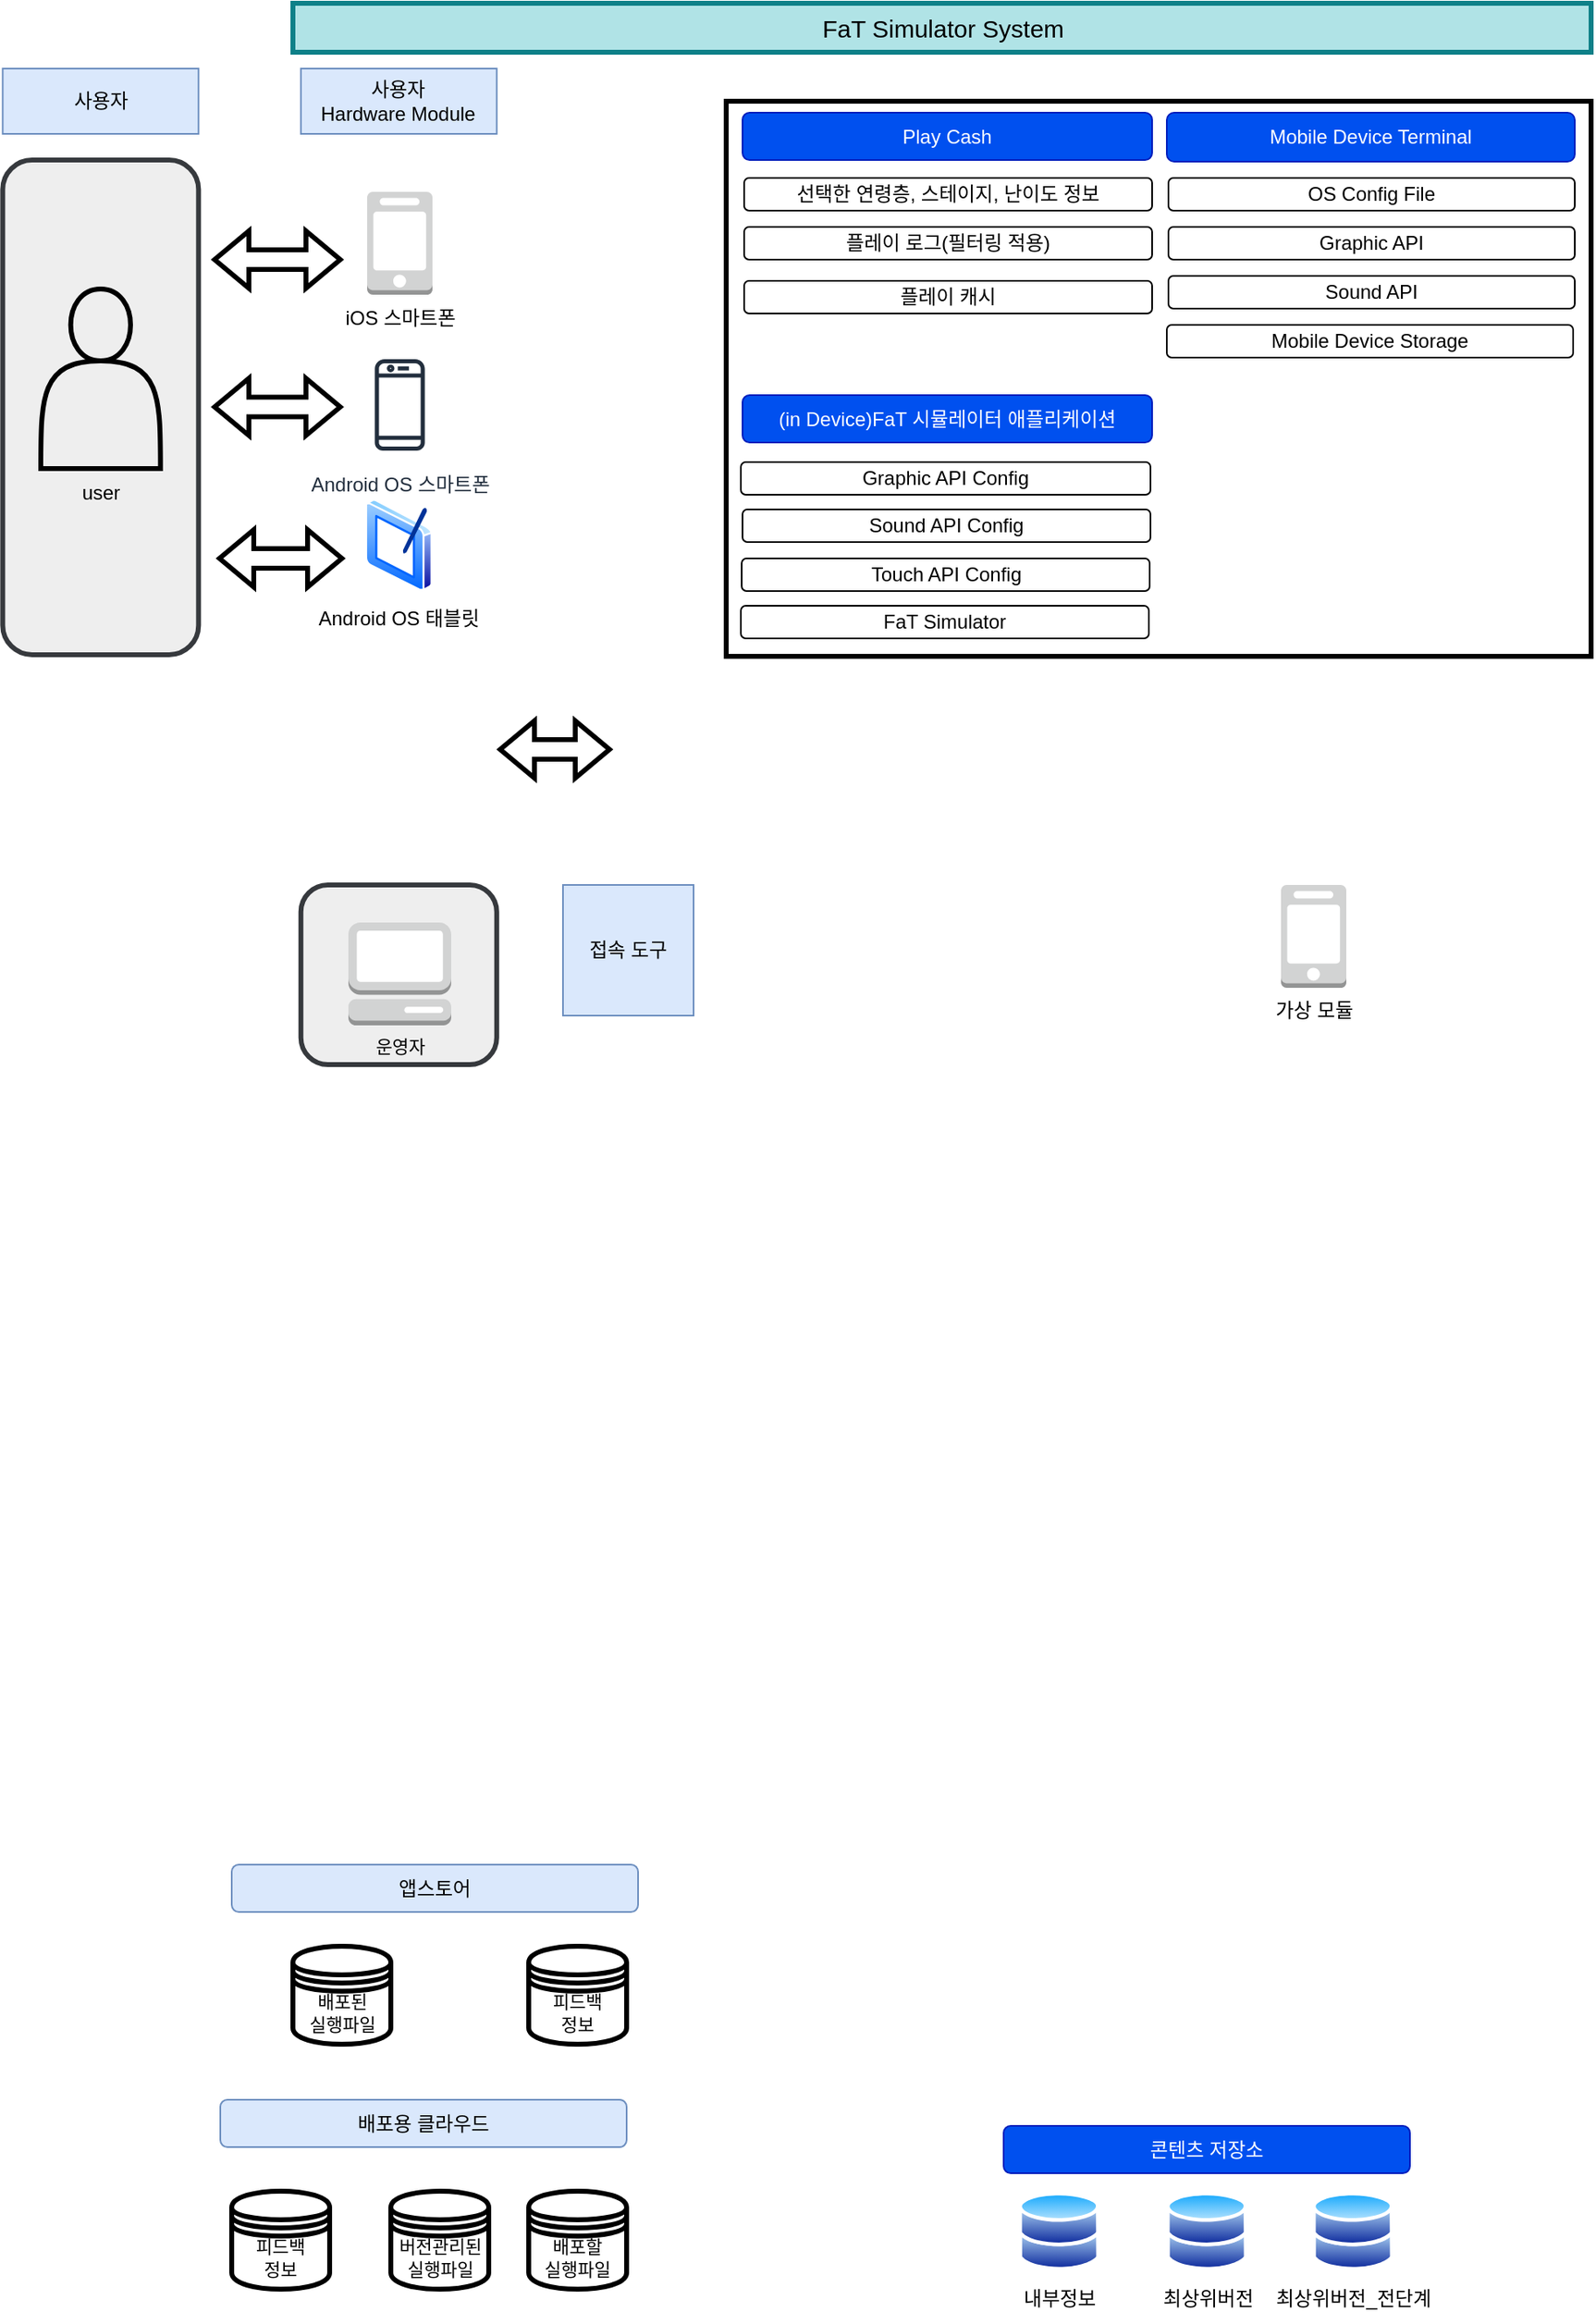 <mxfile version="21.3.8" type="github" pages="7">
  <diagram name="Page-1" id="LQpM0y-y3X-_QGi2JBVG">
    <mxGraphModel dx="1116" dy="1479" grid="1" gridSize="10" guides="1" tooltips="1" connect="1" arrows="1" fold="1" page="1" pageScale="1" pageWidth="827" pageHeight="1169" math="0" shadow="0">
      <root>
        <mxCell id="0" />
        <mxCell id="1" parent="0" />
        <mxCell id="Vz45u7Fonc5N-65RXlbb-36" value="" style="rounded=1;whiteSpace=wrap;html=1;strokeColor=#36393d;strokeWidth=3;fontFamily=Helvetica;fontSize=12;fillColor=#eeeeee;" vertex="1" parent="1">
          <mxGeometry x="39.38" y="530" width="120" height="110" as="geometry" />
        </mxCell>
        <mxCell id="Vz45u7Fonc5N-65RXlbb-31" value="" style="rounded=1;whiteSpace=wrap;html=1;strokeColor=#36393d;strokeWidth=3;fontFamily=Helvetica;fontSize=12;fillColor=#eeeeee;" vertex="1" parent="1">
          <mxGeometry x="-143.33" y="86" width="120" height="303" as="geometry" />
        </mxCell>
        <mxCell id="f1BiPF42v0RQ563zsVqb-2" value="사용자 &lt;br&gt;Hardware Module" style="rounded=0;whiteSpace=wrap;html=1;fillColor=#dae8fc;strokeColor=#6c8ebf;" parent="1" vertex="1">
          <mxGeometry x="39.38" y="30" width="120" height="40" as="geometry" />
        </mxCell>
        <mxCell id="f1BiPF42v0RQ563zsVqb-6" value="&lt;font style=&quot;font-size: 15px;&quot;&gt;FaT Simulator System&lt;/font&gt;" style="rounded=0;whiteSpace=wrap;html=1;fillColor=#b0e3e6;strokeColor=#0e8088;strokeWidth=3;" parent="1" vertex="1">
          <mxGeometry x="34.5" y="-10" width="795.5" height="30" as="geometry" />
        </mxCell>
        <mxCell id="f1BiPF42v0RQ563zsVqb-7" value="콘텐츠 저장소" style="rounded=1;whiteSpace=wrap;html=1;fillColor=#0050ef;strokeColor=#001DBC;fontColor=#ffffff;" parent="1" vertex="1">
          <mxGeometry x="470" y="1290" width="249" height="29" as="geometry" />
        </mxCell>
        <mxCell id="f1BiPF42v0RQ563zsVqb-13" value="최상위버전&lt;br&gt;" style="image;aspect=fixed;perimeter=ellipsePerimeter;html=1;align=center;shadow=0;dashed=0;spacingTop=3;image=img/lib/active_directory/databases.svg;" parent="1" vertex="1">
          <mxGeometry x="569.5" y="1330" width="50" height="49" as="geometry" />
        </mxCell>
        <mxCell id="f1BiPF42v0RQ563zsVqb-14" value="Mobile Device Terminal" style="rounded=1;whiteSpace=wrap;html=1;fillColor=#0050ef;strokeColor=#001DBC;fontColor=#ffffff;" parent="1" vertex="1">
          <mxGeometry x="570" y="57" width="250" height="30" as="geometry" />
        </mxCell>
        <mxCell id="toP1aLSbvlmDQtSUp-Qs-1" value="Graphic API" style="rounded=1;whiteSpace=wrap;html=1;" parent="1" vertex="1">
          <mxGeometry x="571" y="127" width="249" height="20" as="geometry" />
        </mxCell>
        <mxCell id="toP1aLSbvlmDQtSUp-Qs-2" value="OS Config File" style="rounded=1;whiteSpace=wrap;html=1;" parent="1" vertex="1">
          <mxGeometry x="571" y="97" width="249" height="20" as="geometry" />
        </mxCell>
        <mxCell id="E7xnLWKExB6z1no43Dy7-3" value="Sound API" style="rounded=1;whiteSpace=wrap;html=1;" parent="1" vertex="1">
          <mxGeometry x="571" y="157" width="249" height="20" as="geometry" />
        </mxCell>
        <mxCell id="E7xnLWKExB6z1no43Dy7-4" value="내부정보" style="image;aspect=fixed;perimeter=ellipsePerimeter;html=1;align=center;shadow=0;dashed=0;spacingTop=3;image=img/lib/active_directory/databases.svg;" parent="1" vertex="1">
          <mxGeometry x="479" y="1330" width="50" height="49" as="geometry" />
        </mxCell>
        <mxCell id="E7xnLWKExB6z1no43Dy7-6" value="최상위버전_전단계" style="image;aspect=fixed;perimeter=ellipsePerimeter;html=1;align=center;shadow=0;dashed=0;spacingTop=3;image=img/lib/active_directory/databases.svg;" parent="1" vertex="1">
          <mxGeometry x="659" y="1330" width="50" height="49" as="geometry" />
        </mxCell>
        <mxCell id="E7xnLWKExB6z1no43Dy7-8" value="(in Device)FaT 시뮬레이터 애플리케이션" style="rounded=1;whiteSpace=wrap;html=1;fillColor=#0050ef;strokeColor=#001DBC;fontColor=#ffffff;" parent="1" vertex="1">
          <mxGeometry x="310" y="230" width="251" height="29" as="geometry" />
        </mxCell>
        <mxCell id="E7xnLWKExB6z1no43Dy7-9" value="Graphic API Config" style="rounded=1;whiteSpace=wrap;html=1;" parent="1" vertex="1">
          <mxGeometry x="309" y="271" width="251" height="20" as="geometry" />
        </mxCell>
        <mxCell id="E7xnLWKExB6z1no43Dy7-10" value="Play Cash" style="rounded=1;whiteSpace=wrap;html=1;fillColor=#0050ef;strokeColor=#001DBC;fontColor=#ffffff;" parent="1" vertex="1">
          <mxGeometry x="310" y="57" width="251" height="29" as="geometry" />
        </mxCell>
        <mxCell id="WnqY7mnbP_ce95q3HVKC-2" value="피드백&lt;br&gt;정보" style="shape=datastore;whiteSpace=wrap;html=1;fontFamily=Helvetica;fontSize=11;fontColor=default;strokeWidth=3;" parent="1" vertex="1">
          <mxGeometry x="179" y="1180" width="60" height="60" as="geometry" />
        </mxCell>
        <mxCell id="WnqY7mnbP_ce95q3HVKC-3" value="운영자" style="outlineConnect=0;dashed=0;verticalLabelPosition=bottom;verticalAlign=top;align=center;html=1;shape=mxgraph.aws3.management_console;fillColor=#D2D3D3;gradientColor=none;fontFamily=Helvetica;fontSize=11;fontColor=default;" parent="1" vertex="1">
          <mxGeometry x="68.5" y="553" width="63" height="63" as="geometry" />
        </mxCell>
        <mxCell id="WnqY7mnbP_ce95q3HVKC-4" value="앱스토어" style="rounded=1;whiteSpace=wrap;html=1;fillColor=#dae8fc;strokeColor=#6c8ebf;" parent="1" vertex="1">
          <mxGeometry x="-3" y="1130" width="249" height="29" as="geometry" />
        </mxCell>
        <mxCell id="WnqY7mnbP_ce95q3HVKC-5" value="배포된&lt;br&gt;실행파일" style="shape=datastore;whiteSpace=wrap;html=1;fontFamily=Helvetica;fontSize=11;fontColor=default;strokeWidth=3;" parent="1" vertex="1">
          <mxGeometry x="34.5" y="1180" width="60" height="60" as="geometry" />
        </mxCell>
        <mxCell id="WnqY7mnbP_ce95q3HVKC-6" value="배포용 클라우드" style="rounded=1;whiteSpace=wrap;html=1;fillColor=#dae8fc;strokeColor=#6c8ebf;" parent="1" vertex="1">
          <mxGeometry x="-10" y="1274" width="249" height="29" as="geometry" />
        </mxCell>
        <mxCell id="WnqY7mnbP_ce95q3HVKC-7" value="피드백&lt;br&gt;정보" style="shape=datastore;whiteSpace=wrap;html=1;fontFamily=Helvetica;fontSize=11;fontColor=default;strokeWidth=3;" parent="1" vertex="1">
          <mxGeometry x="-3" y="1330" width="60" height="60" as="geometry" />
        </mxCell>
        <mxCell id="WnqY7mnbP_ce95q3HVKC-8" value="버전관리된&lt;br&gt;실행파일" style="shape=datastore;whiteSpace=wrap;html=1;fontFamily=Helvetica;fontSize=11;fontColor=default;strokeWidth=3;" parent="1" vertex="1">
          <mxGeometry x="94.5" y="1330" width="60" height="60" as="geometry" />
        </mxCell>
        <mxCell id="WnqY7mnbP_ce95q3HVKC-9" value="배포할 &lt;br&gt;실행파일" style="shape=datastore;whiteSpace=wrap;html=1;fontFamily=Helvetica;fontSize=11;fontColor=default;strokeWidth=3;" parent="1" vertex="1">
          <mxGeometry x="179" y="1330" width="60" height="60" as="geometry" />
        </mxCell>
        <mxCell id="vQna6XxML9XRyEu_gCtE-1" value="선택한 연령층, 스테이지, 난이도 정보" style="rounded=1;whiteSpace=wrap;html=1;" parent="1" vertex="1">
          <mxGeometry x="311" y="97" width="250" height="20" as="geometry" />
        </mxCell>
        <mxCell id="vQna6XxML9XRyEu_gCtE-2" value="플레이 로그(필터링 적용)" style="rounded=1;whiteSpace=wrap;html=1;" parent="1" vertex="1">
          <mxGeometry x="311" y="127" width="250" height="20" as="geometry" />
        </mxCell>
        <mxCell id="vQna6XxML9XRyEu_gCtE-3" value="플레이 캐시" style="rounded=1;whiteSpace=wrap;html=1;" parent="1" vertex="1">
          <mxGeometry x="311" y="160" width="250" height="20" as="geometry" />
        </mxCell>
        <mxCell id="Vz45u7Fonc5N-65RXlbb-17" value="Mobile Device Storage" style="rounded=1;whiteSpace=wrap;html=1;" vertex="1" parent="1">
          <mxGeometry x="570" y="187" width="249" height="20" as="geometry" />
        </mxCell>
        <mxCell id="f1BiPF42v0RQ563zsVqb-4" value="Android OS 스마트폰" style="sketch=0;outlineConnect=0;fontColor=#232F3E;gradientColor=none;strokeColor=#232F3E;fillColor=none;dashed=0;verticalLabelPosition=bottom;verticalAlign=top;align=center;html=1;fontSize=12;fontStyle=0;aspect=fixed;shape=mxgraph.aws4.resourceIcon;resIcon=mxgraph.aws4.mobile_client;" parent="1" vertex="1">
          <mxGeometry x="65" y="201" width="70" height="70" as="geometry" />
        </mxCell>
        <mxCell id="f1BiPF42v0RQ563zsVqb-3" value="iOS 스마트폰" style="outlineConnect=0;dashed=0;verticalLabelPosition=bottom;verticalAlign=top;align=center;html=1;shape=mxgraph.aws3.mobile_client;fillColor=#D2D3D3;gradientColor=none;" parent="1" vertex="1">
          <mxGeometry x="80" y="105.5" width="40" height="63" as="geometry" />
        </mxCell>
        <mxCell id="Vz45u7Fonc5N-65RXlbb-1" value="Android OS 태블릿" style="image;aspect=fixed;perimeter=ellipsePerimeter;html=1;align=center;shadow=0;dashed=0;spacingTop=3;image=img/lib/active_directory/tablet_pc.svg;" vertex="1" parent="1">
          <mxGeometry x="78.75" y="293.5" width="41.25" height="56.5" as="geometry" />
        </mxCell>
        <mxCell id="Vz45u7Fonc5N-65RXlbb-20" value="Sound API Config" style="rounded=1;whiteSpace=wrap;html=1;" vertex="1" parent="1">
          <mxGeometry x="310" y="300" width="250" height="20" as="geometry" />
        </mxCell>
        <mxCell id="Vz45u7Fonc5N-65RXlbb-21" value="Touch API Config" style="rounded=1;whiteSpace=wrap;html=1;" vertex="1" parent="1">
          <mxGeometry x="309.5" y="330" width="250" height="20" as="geometry" />
        </mxCell>
        <mxCell id="Vz45u7Fonc5N-65RXlbb-22" value="FaT Simulator" style="rounded=1;whiteSpace=wrap;html=1;" vertex="1" parent="1">
          <mxGeometry x="309" y="359" width="250" height="20" as="geometry" />
        </mxCell>
        <mxCell id="Vz45u7Fonc5N-65RXlbb-23" value="" style="rounded=0;whiteSpace=wrap;html=1;strokeColor=default;strokeWidth=3;fontFamily=Helvetica;fontSize=12;fontColor=default;fillColor=none;" vertex="1" parent="1">
          <mxGeometry x="300" y="50" width="530" height="340" as="geometry" />
        </mxCell>
        <mxCell id="Vz45u7Fonc5N-65RXlbb-29" value="가상 모듈" style="outlineConnect=0;dashed=0;verticalLabelPosition=bottom;verticalAlign=top;align=center;html=1;shape=mxgraph.aws3.mobile_client;fillColor=#D2D3D3;gradientColor=none;" vertex="1" parent="1">
          <mxGeometry x="640" y="530" width="40" height="63" as="geometry" />
        </mxCell>
        <mxCell id="Vz45u7Fonc5N-65RXlbb-30" value="" style="shape=flexArrow;endArrow=classic;startArrow=classic;html=1;rounded=0;fontFamily=Helvetica;fontSize=12;fontColor=default;strokeWidth=3;" edge="1" parent="1">
          <mxGeometry width="100" height="100" relative="1" as="geometry">
            <mxPoint x="-15" y="147" as="sourcePoint" />
            <mxPoint x="65" y="147" as="targetPoint" />
          </mxGeometry>
        </mxCell>
        <mxCell id="Vz45u7Fonc5N-65RXlbb-33" value="" style="shape=flexArrow;endArrow=classic;startArrow=classic;html=1;rounded=0;fontFamily=Helvetica;fontSize=12;fontColor=default;strokeWidth=3;" edge="1" parent="1">
          <mxGeometry width="100" height="100" relative="1" as="geometry">
            <mxPoint x="-15" y="237.22" as="sourcePoint" />
            <mxPoint x="65" y="237.22" as="targetPoint" />
          </mxGeometry>
        </mxCell>
        <mxCell id="Vz45u7Fonc5N-65RXlbb-34" value="" style="shape=flexArrow;endArrow=classic;startArrow=classic;html=1;rounded=0;fontFamily=Helvetica;fontSize=12;fontColor=default;strokeWidth=3;exitX=1.004;exitY=0.117;exitDx=0;exitDy=0;exitPerimeter=0;" edge="1" parent="1">
          <mxGeometry width="100" height="100" relative="1" as="geometry">
            <mxPoint x="-12" y="330" as="sourcePoint" />
            <mxPoint x="66" y="330" as="targetPoint" />
          </mxGeometry>
        </mxCell>
        <mxCell id="Vz45u7Fonc5N-65RXlbb-35" value="" style="shape=flexArrow;endArrow=classic;startArrow=classic;html=1;rounded=0;fontFamily=Helvetica;fontSize=12;fontColor=default;strokeWidth=3;exitX=1.004;exitY=0.117;exitDx=0;exitDy=0;exitPerimeter=0;" edge="1" parent="1">
          <mxGeometry width="100" height="100" relative="1" as="geometry">
            <mxPoint x="160" y="447" as="sourcePoint" />
            <mxPoint x="230" y="447" as="targetPoint" />
          </mxGeometry>
        </mxCell>
        <mxCell id="Vz45u7Fonc5N-65RXlbb-37" value="접속 도구" style="rounded=0;whiteSpace=wrap;html=1;fillColor=#dae8fc;strokeColor=#6c8ebf;" vertex="1" parent="1">
          <mxGeometry x="200" y="530" width="80" height="80" as="geometry" />
        </mxCell>
        <mxCell id="Vz45u7Fonc5N-65RXlbb-42" value="" style="shape=actor;whiteSpace=wrap;html=1;rounded=0;strokeColor=default;strokeWidth=3;fontFamily=Helvetica;fontSize=12;fontColor=default;fillColor=none;" vertex="1" parent="1">
          <mxGeometry x="-120" y="165" width="73.33" height="110" as="geometry" />
        </mxCell>
        <mxCell id="Vz45u7Fonc5N-65RXlbb-43" value="user" style="text;html=1;strokeColor=none;fillColor=none;align=center;verticalAlign=middle;whiteSpace=wrap;rounded=0;fontSize=12;fontFamily=Helvetica;fontColor=default;" vertex="1" parent="1">
          <mxGeometry x="-113.34" y="275" width="60" height="30" as="geometry" />
        </mxCell>
        <mxCell id="Vz45u7Fonc5N-65RXlbb-44" value="사용자" style="rounded=0;whiteSpace=wrap;html=1;fillColor=#dae8fc;strokeColor=#6c8ebf;" vertex="1" parent="1">
          <mxGeometry x="-143.34" y="30" width="120" height="40" as="geometry" />
        </mxCell>
      </root>
    </mxGraphModel>
  </diagram>
  <diagram id="Es0hnNtWDDERyYta1_jB" name="FaT Structure">
    <mxGraphModel dx="1853" dy="604" grid="1" gridSize="10" guides="1" tooltips="1" connect="1" arrows="1" fold="1" page="1" pageScale="1" pageWidth="827" pageHeight="1169" math="0" shadow="0">
      <root>
        <mxCell id="0" />
        <mxCell id="1" parent="0" />
        <mxCell id="jNYN7gTXVCN3KIV63mF9-1" value="&lt;font style=&quot;font-size: 19px;&quot;&gt;시작 화면&lt;/font&gt;" style="rounded=0;whiteSpace=wrap;html=1;fillColor=none;strokeWidth=4;" parent="1" vertex="1">
          <mxGeometry x="467" y="80" width="120" height="60" as="geometry" />
        </mxCell>
        <mxCell id="jNYN7gTXVCN3KIV63mF9-23" style="edgeStyle=none;shape=connector;rounded=0;orthogonalLoop=1;jettySize=auto;html=1;exitX=1;exitY=0.5;exitDx=0;exitDy=0;entryX=0;entryY=0.3;entryDx=0;entryDy=0;labelBackgroundColor=default;strokeColor=default;strokeWidth=3;fontFamily=Helvetica;fontSize=11;fontColor=default;startArrow=classic;startFill=1;endArrow=classic;" parent="1" source="jNYN7gTXVCN3KIV63mF9-2" target="jNYN7gTXVCN3KIV63mF9-19" edge="1">
          <mxGeometry relative="1" as="geometry" />
        </mxCell>
        <mxCell id="jNYN7gTXVCN3KIV63mF9-2" value="&lt;span style=&quot;font-size: 19px;&quot;&gt;연령층 선택&lt;/span&gt;" style="rounded=0;whiteSpace=wrap;html=1;fillColor=none;strokeWidth=4;" parent="1" vertex="1">
          <mxGeometry x="467" y="230" width="120" height="60" as="geometry" />
        </mxCell>
        <mxCell id="jNYN7gTXVCN3KIV63mF9-22" style="edgeStyle=none;shape=connector;rounded=0;orthogonalLoop=1;jettySize=auto;html=1;exitX=1;exitY=0.5;exitDx=0;exitDy=0;entryX=0;entryY=0.3;entryDx=0;entryDy=0;labelBackgroundColor=default;strokeColor=default;strokeWidth=3;fontFamily=Helvetica;fontSize=11;fontColor=default;startArrow=classic;startFill=1;endArrow=classic;" parent="1" source="jNYN7gTXVCN3KIV63mF9-3" target="jNYN7gTXVCN3KIV63mF9-19" edge="1">
          <mxGeometry relative="1" as="geometry" />
        </mxCell>
        <mxCell id="jNYN7gTXVCN3KIV63mF9-3" value="&lt;span style=&quot;font-size: 19px;&quot;&gt;스테이지 선택&lt;/span&gt;" style="rounded=0;whiteSpace=wrap;html=1;fillColor=none;strokeWidth=4;" parent="1" vertex="1">
          <mxGeometry x="467" y="350" width="120" height="60" as="geometry" />
        </mxCell>
        <mxCell id="jNYN7gTXVCN3KIV63mF9-21" style="edgeStyle=none;shape=connector;rounded=0;orthogonalLoop=1;jettySize=auto;html=1;exitX=1;exitY=0.5;exitDx=0;exitDy=0;entryX=0;entryY=0.3;entryDx=0;entryDy=0;labelBackgroundColor=default;strokeColor=default;strokeWidth=3;fontFamily=Helvetica;fontSize=11;fontColor=default;endArrow=classic;startArrow=classic;startFill=1;" parent="1" source="jNYN7gTXVCN3KIV63mF9-4" target="jNYN7gTXVCN3KIV63mF9-19" edge="1">
          <mxGeometry relative="1" as="geometry" />
        </mxCell>
        <mxCell id="jNYN7gTXVCN3KIV63mF9-4" value="&lt;span style=&quot;font-size: 19px;&quot;&gt;난이도 선택&lt;/span&gt;" style="rounded=0;whiteSpace=wrap;html=1;fillColor=none;strokeWidth=4;" parent="1" vertex="1">
          <mxGeometry x="467" y="470" width="120" height="60" as="geometry" />
        </mxCell>
        <mxCell id="jNYN7gTXVCN3KIV63mF9-28" style="edgeStyle=none;shape=connector;rounded=0;orthogonalLoop=1;jettySize=auto;html=1;exitX=1;exitY=0.5;exitDx=0;exitDy=0;labelBackgroundColor=default;strokeColor=default;strokeWidth=3;fontFamily=Helvetica;fontSize=11;fontColor=default;startArrow=none;startFill=0;endArrow=classic;" parent="1" source="jNYN7gTXVCN3KIV63mF9-5" target="jNYN7gTXVCN3KIV63mF9-27" edge="1">
          <mxGeometry relative="1" as="geometry" />
        </mxCell>
        <mxCell id="jNYN7gTXVCN3KIV63mF9-5" value="&lt;span style=&quot;font-size: 19px;&quot;&gt;게임 플레이&lt;/span&gt;" style="rounded=0;whiteSpace=wrap;html=1;fillColor=none;strokeWidth=4;" parent="1" vertex="1">
          <mxGeometry x="467" y="595" width="120" height="60" as="geometry" />
        </mxCell>
        <mxCell id="jNYN7gTXVCN3KIV63mF9-6" value="&lt;span style=&quot;font-size: 19px;&quot;&gt;게임 결과창&lt;/span&gt;" style="rounded=0;whiteSpace=wrap;html=1;fillColor=none;strokeWidth=4;" parent="1" vertex="1">
          <mxGeometry x="467" y="720" width="120" height="60" as="geometry" />
        </mxCell>
        <mxCell id="jNYN7gTXVCN3KIV63mF9-18" style="edgeStyle=none;shape=connector;rounded=0;orthogonalLoop=1;jettySize=auto;html=1;exitX=0;exitY=0.5;exitDx=0;exitDy=0;labelBackgroundColor=default;strokeColor=default;strokeWidth=3;fontFamily=Helvetica;fontSize=11;fontColor=default;endArrow=classic;entryX=0;entryY=0.5;entryDx=0;entryDy=0;" parent="1" source="jNYN7gTXVCN3KIV63mF9-8" target="jNYN7gTXVCN3KIV63mF9-31" edge="1">
          <mxGeometry relative="1" as="geometry">
            <mxPoint x="587" y="620" as="targetPoint" />
          </mxGeometry>
        </mxCell>
        <mxCell id="jNYN7gTXVCN3KIV63mF9-8" value="그래픽" style="shape=datastore;whiteSpace=wrap;html=1;strokeWidth=3;" parent="1" vertex="1">
          <mxGeometry x="-33" y="640" width="80" height="80" as="geometry" />
        </mxCell>
        <mxCell id="jNYN7gTXVCN3KIV63mF9-9" value="그래픽은 연령층, 스테이지, 난이도와 무관히 같음." style="text;html=1;align=center;verticalAlign=middle;resizable=0;points=[];autosize=1;strokeColor=none;fillColor=none;" parent="1" vertex="1">
          <mxGeometry x="-513" y="573" width="260" height="30" as="geometry" />
        </mxCell>
        <mxCell id="jNYN7gTXVCN3KIV63mF9-17" style="edgeStyle=none;shape=connector;rounded=0;orthogonalLoop=1;jettySize=auto;html=1;exitX=1;exitY=0.5;exitDx=0;exitDy=0;entryX=0;entryY=0.5;entryDx=0;entryDy=0;labelBackgroundColor=default;strokeColor=default;strokeWidth=3;fontFamily=Helvetica;fontSize=11;fontColor=default;endArrow=classic;" parent="1" source="jNYN7gTXVCN3KIV63mF9-10" target="jNYN7gTXVCN3KIV63mF9-31" edge="1">
          <mxGeometry relative="1" as="geometry" />
        </mxCell>
        <mxCell id="jNYN7gTXVCN3KIV63mF9-10" value="사운드" style="shape=datastore;whiteSpace=wrap;html=1;strokeWidth=3;" parent="1" vertex="1">
          <mxGeometry x="-33" y="545" width="80" height="80" as="geometry" />
        </mxCell>
        <mxCell id="jNYN7gTXVCN3KIV63mF9-14" style="rounded=0;orthogonalLoop=1;jettySize=auto;html=1;exitX=0;exitY=0.5;exitDx=0;exitDy=0;strokeWidth=3;" parent="1" source="jNYN7gTXVCN3KIV63mF9-13" target="jNYN7gTXVCN3KIV63mF9-10" edge="1">
          <mxGeometry relative="1" as="geometry" />
        </mxCell>
        <mxCell id="jNYN7gTXVCN3KIV63mF9-15" style="edgeStyle=none;shape=connector;rounded=0;orthogonalLoop=1;jettySize=auto;html=1;exitX=0;exitY=0.5;exitDx=0;exitDy=0;entryX=-0.017;entryY=0.609;entryDx=0;entryDy=0;labelBackgroundColor=default;strokeColor=default;strokeWidth=3;fontFamily=Helvetica;fontSize=11;fontColor=default;endArrow=classic;entryPerimeter=0;" parent="1" source="jNYN7gTXVCN3KIV63mF9-13" target="jNYN7gTXVCN3KIV63mF9-8" edge="1">
          <mxGeometry relative="1" as="geometry" />
        </mxCell>
        <mxCell id="jNYN7gTXVCN3KIV63mF9-13" value="Unity&lt;br&gt;Engine" style="shape=datastore;whiteSpace=wrap;html=1;strokeWidth=3;" parent="1" vertex="1">
          <mxGeometry x="-243" y="573" width="80" height="80" as="geometry" />
        </mxCell>
        <mxCell id="jNYN7gTXVCN3KIV63mF9-26" style="edgeStyle=none;shape=connector;rounded=0;orthogonalLoop=1;jettySize=auto;html=1;exitX=0;exitY=0.5;exitDx=0;exitDy=0;entryX=0.5;entryY=0;entryDx=0;entryDy=0;labelBackgroundColor=default;strokeColor=default;strokeWidth=3;fontFamily=Helvetica;fontSize=11;fontColor=default;startArrow=none;startFill=0;endArrow=classic;" parent="1" source="jNYN7gTXVCN3KIV63mF9-19" target="jNYN7gTXVCN3KIV63mF9-25" edge="1">
          <mxGeometry relative="1" as="geometry" />
        </mxCell>
        <mxCell id="jNYN7gTXVCN3KIV63mF9-19" value="게임 플레이&lt;br&gt;설정사항" style="shape=datastore;whiteSpace=wrap;html=1;strokeWidth=3;" parent="1" vertex="1">
          <mxGeometry x="747" y="450" width="80" height="80" as="geometry" />
        </mxCell>
        <mxCell id="jNYN7gTXVCN3KIV63mF9-25" value="&lt;span style=&quot;font-size: 19px;&quot;&gt;게임로직&lt;/span&gt;" style="rounded=0;whiteSpace=wrap;html=1;fillColor=none;strokeWidth=4;" parent="1" vertex="1">
          <mxGeometry x="267" y="595" width="120" height="60" as="geometry" />
        </mxCell>
        <mxCell id="jNYN7gTXVCN3KIV63mF9-29" style="edgeStyle=none;shape=connector;rounded=0;orthogonalLoop=1;jettySize=auto;html=1;exitX=0.5;exitY=1;exitDx=0;exitDy=0;entryX=1;entryY=0.5;entryDx=0;entryDy=0;labelBackgroundColor=default;strokeColor=default;strokeWidth=3;fontFamily=Helvetica;fontSize=11;fontColor=default;startArrow=none;startFill=0;endArrow=classic;" parent="1" source="jNYN7gTXVCN3KIV63mF9-27" target="jNYN7gTXVCN3KIV63mF9-6" edge="1">
          <mxGeometry relative="1" as="geometry" />
        </mxCell>
        <mxCell id="jNYN7gTXVCN3KIV63mF9-27" value="플레이 로그&lt;br&gt;캐시" style="shape=datastore;whiteSpace=wrap;html=1;strokeWidth=3;" parent="1" vertex="1">
          <mxGeometry x="747" y="585" width="80" height="80" as="geometry" />
        </mxCell>
        <mxCell id="jNYN7gTXVCN3KIV63mF9-31" value="로컬 저장소" style="shape=datastore;whiteSpace=wrap;html=1;strokeWidth=3;" parent="1" vertex="1">
          <mxGeometry x="160" y="575" width="80" height="80" as="geometry" />
        </mxCell>
      </root>
    </mxGraphModel>
  </diagram>
  <diagram id="gg_a31nnc3odHMOldN3p" name="시퀀스다이어그램_게임플레이">
    <mxGraphModel dx="1026" dy="604" grid="1" gridSize="10" guides="1" tooltips="1" connect="1" arrows="1" fold="1" page="1" pageScale="1" pageWidth="827" pageHeight="1169" math="0" shadow="0">
      <root>
        <mxCell id="0" />
        <mxCell id="1" parent="0" />
        <mxCell id="geC--euPAdbp1gMqMMYf-9" value="&lt;font style=&quot;font-size: 19px;&quot;&gt;사용자&lt;/font&gt;" style="rounded=0;whiteSpace=wrap;html=1;fontFamily=Helvetica;fontSize=11;fillColor=#dae8fc;strokeColor=#6c8ebf;strokeWidth=3;fontStyle=1" parent="1" vertex="1">
          <mxGeometry x="60" y="170" width="120" height="40" as="geometry" />
        </mxCell>
        <mxCell id="geC--euPAdbp1gMqMMYf-10" value="&lt;font style=&quot;font-size: 15px;&quot;&gt;FAT 시뮬레이터&lt;br&gt;게임 시작&lt;br&gt;&lt;/font&gt;" style="rounded=0;whiteSpace=wrap;html=1;fontFamily=Helvetica;fontSize=11;fillColor=#dae8fc;strokeColor=#6c8ebf;strokeWidth=3;fontStyle=1" parent="1" vertex="1">
          <mxGeometry x="300" y="170" width="120" height="40" as="geometry" />
        </mxCell>
        <mxCell id="geC--euPAdbp1gMqMMYf-11" value="&lt;font style=&quot;font-size: 19px;&quot;&gt;메인캐릭터&lt;/font&gt;" style="rounded=0;whiteSpace=wrap;html=1;fontFamily=Helvetica;fontSize=11;fillColor=#dae8fc;strokeColor=#6c8ebf;strokeWidth=3;fontStyle=1" parent="1" vertex="1">
          <mxGeometry x="540" y="170" width="120" height="40" as="geometry" />
        </mxCell>
        <mxCell id="geC--euPAdbp1gMqMMYf-12" value="&lt;font style=&quot;font-size: 19px;&quot;&gt;NPC&lt;/font&gt;" style="rounded=0;whiteSpace=wrap;html=1;fontFamily=Helvetica;fontSize=11;fillColor=#dae8fc;strokeColor=#6c8ebf;strokeWidth=3;fontStyle=1" parent="1" vertex="1">
          <mxGeometry x="780" y="170" width="120" height="40" as="geometry" />
        </mxCell>
        <mxCell id="geC--euPAdbp1gMqMMYf-13" value="&lt;span style=&quot;font-size: 19px;&quot;&gt;응급환자&lt;/span&gt;" style="rounded=0;whiteSpace=wrap;html=1;fontFamily=Helvetica;fontSize=11;fillColor=#dae8fc;strokeColor=#6c8ebf;strokeWidth=3;fontStyle=1" parent="1" vertex="1">
          <mxGeometry x="1260" y="170" width="120" height="40" as="geometry" />
        </mxCell>
        <mxCell id="geC--euPAdbp1gMqMMYf-14" value="&lt;font style=&quot;font-size: 15px;&quot;&gt;FAT 시뮬레이터&lt;br style=&quot;border-color: var(--border-color);&quot;&gt;게임 끝&lt;/font&gt;" style="rounded=0;whiteSpace=wrap;html=1;fontFamily=Helvetica;fontSize=11;fillColor=#dae8fc;strokeColor=#6c8ebf;strokeWidth=3;fontStyle=1" parent="1" vertex="1">
          <mxGeometry x="1500" y="170" width="120" height="40" as="geometry" />
        </mxCell>
        <mxCell id="geC--euPAdbp1gMqMMYf-15" value="" style="endArrow=none;dashed=1;html=1;dashPattern=1 1;strokeWidth=3;rounded=0;labelBackgroundColor=default;strokeColor=default;fontFamily=Helvetica;fontSize=11;fontColor=default;shape=connector;entryX=0.5;entryY=1;entryDx=0;entryDy=0;fontStyle=1" parent="1" target="geC--euPAdbp1gMqMMYf-9" edge="1">
          <mxGeometry width="50" height="50" relative="1" as="geometry">
            <mxPoint x="120" y="760" as="sourcePoint" />
            <mxPoint x="150" y="-500" as="targetPoint" />
          </mxGeometry>
        </mxCell>
        <mxCell id="geC--euPAdbp1gMqMMYf-17" value="" style="endArrow=none;dashed=1;html=1;dashPattern=1 1;strokeWidth=3;rounded=0;labelBackgroundColor=default;strokeColor=default;fontFamily=Helvetica;fontSize=11;fontColor=default;shape=connector;entryX=0.5;entryY=1;entryDx=0;entryDy=0;fontStyle=1" parent="1" target="geC--euPAdbp1gMqMMYf-10" edge="1">
          <mxGeometry width="50" height="50" relative="1" as="geometry">
            <mxPoint x="360" y="760" as="sourcePoint" />
            <mxPoint x="130" y="220" as="targetPoint" />
          </mxGeometry>
        </mxCell>
        <mxCell id="geC--euPAdbp1gMqMMYf-18" value="" style="endArrow=none;dashed=1;html=1;dashPattern=1 1;strokeWidth=3;rounded=0;labelBackgroundColor=default;strokeColor=default;fontFamily=Helvetica;fontSize=11;fontColor=default;shape=connector;entryX=0.5;entryY=1;entryDx=0;entryDy=0;fontStyle=1" parent="1" target="geC--euPAdbp1gMqMMYf-11" edge="1">
          <mxGeometry width="50" height="50" relative="1" as="geometry">
            <mxPoint x="600" y="760" as="sourcePoint" />
            <mxPoint x="370" y="220" as="targetPoint" />
          </mxGeometry>
        </mxCell>
        <mxCell id="geC--euPAdbp1gMqMMYf-19" value="" style="endArrow=none;dashed=1;html=1;dashPattern=1 1;strokeWidth=3;rounded=0;labelBackgroundColor=default;strokeColor=default;fontFamily=Helvetica;fontSize=11;fontColor=default;shape=connector;entryX=0.5;entryY=1;entryDx=0;entryDy=0;fontStyle=1" parent="1" target="geC--euPAdbp1gMqMMYf-12" edge="1">
          <mxGeometry width="50" height="50" relative="1" as="geometry">
            <mxPoint x="840" y="761.667" as="sourcePoint" />
            <mxPoint x="610" y="220" as="targetPoint" />
          </mxGeometry>
        </mxCell>
        <mxCell id="geC--euPAdbp1gMqMMYf-20" value="" style="endArrow=none;dashed=1;html=1;dashPattern=1 1;strokeWidth=3;rounded=0;labelBackgroundColor=default;strokeColor=default;fontFamily=Helvetica;fontSize=11;fontColor=default;shape=connector;entryX=0.5;entryY=1;entryDx=0;entryDy=0;fontStyle=1" parent="1" target="geC--euPAdbp1gMqMMYf-13" edge="1">
          <mxGeometry width="50" height="50" relative="1" as="geometry">
            <mxPoint x="1320" y="760" as="sourcePoint" />
            <mxPoint x="1090" y="220" as="targetPoint" />
          </mxGeometry>
        </mxCell>
        <mxCell id="geC--euPAdbp1gMqMMYf-21" value="" style="endArrow=none;dashed=1;html=1;dashPattern=1 1;strokeWidth=3;rounded=0;labelBackgroundColor=default;strokeColor=default;fontFamily=Helvetica;fontSize=11;fontColor=default;shape=connector;entryX=0.5;entryY=1;entryDx=0;entryDy=0;fontStyle=1" parent="1" source="4q6gIbNEI41S0KVjnYzy-24" target="geC--euPAdbp1gMqMMYf-14" edge="1">
          <mxGeometry width="50" height="50" relative="1" as="geometry">
            <mxPoint x="1560" y="760" as="sourcePoint" />
            <mxPoint x="1330" y="220" as="targetPoint" />
          </mxGeometry>
        </mxCell>
        <mxCell id="geC--euPAdbp1gMqMMYf-22" value="&lt;span style=&quot;font-size: 19px;&quot;&gt;응급환자의&lt;br&gt;하트&lt;br&gt;&lt;/span&gt;" style="rounded=0;whiteSpace=wrap;html=1;fontFamily=Helvetica;fontSize=11;fillColor=#dae8fc;strokeColor=#6c8ebf;strokeWidth=3;fontStyle=1" parent="1" vertex="1">
          <mxGeometry x="1020" y="170" width="120" height="40" as="geometry" />
        </mxCell>
        <mxCell id="geC--euPAdbp1gMqMMYf-23" value="" style="endArrow=none;dashed=1;html=1;dashPattern=1 1;strokeWidth=3;rounded=0;labelBackgroundColor=default;strokeColor=default;fontFamily=Helvetica;fontSize=11;fontColor=default;shape=connector;entryX=0.5;entryY=1;entryDx=0;entryDy=0;fontStyle=1" parent="1" target="geC--euPAdbp1gMqMMYf-22" edge="1">
          <mxGeometry width="50" height="50" relative="1" as="geometry">
            <mxPoint x="1080" y="770" as="sourcePoint" />
            <mxPoint x="850" y="220" as="targetPoint" />
          </mxGeometry>
        </mxCell>
        <mxCell id="geC--euPAdbp1gMqMMYf-24" value="&lt;font style=&quot;font-size: 19px;&quot;&gt;게임을 1번 플레이 할 때의 생명주기&amp;nbsp;&lt;/font&gt;" style="rounded=0;whiteSpace=wrap;html=1;fontFamily=Helvetica;fontSize=11;strokeWidth=3;fillColor=#b1ddf0;strokeColor=#10739e;fontStyle=1" parent="1" vertex="1">
          <mxGeometry x="310" y="110" width="1310" height="30" as="geometry" />
        </mxCell>
        <mxCell id="geC--euPAdbp1gMqMMYf-26" value="" style="endArrow=none;dashed=1;html=1;dashPattern=1 1;strokeWidth=3;rounded=0;labelBackgroundColor=default;strokeColor=default;fontFamily=Helvetica;fontSize=11;fontColor=default;shape=connector;entryX=0.5;entryY=1;entryDx=0;entryDy=0;fontStyle=1" parent="1" target="geC--euPAdbp1gMqMMYf-25" edge="1">
          <mxGeometry width="50" height="50" relative="1" as="geometry">
            <mxPoint x="120" y="680" as="sourcePoint" />
            <mxPoint x="120" y="210" as="targetPoint" />
          </mxGeometry>
        </mxCell>
        <mxCell id="geC--euPAdbp1gMqMMYf-28" value="" style="endArrow=classic;html=1;rounded=0;labelBackgroundColor=default;strokeColor=default;strokeWidth=3;fontFamily=Helvetica;fontSize=11;fontColor=default;shape=connector;entryX=0.146;entryY=1.105;entryDx=0;entryDy=0;exitX=0.093;exitY=-0.029;exitDx=0;exitDy=0;exitPerimeter=0;entryPerimeter=0;fontStyle=1" parent="1" source="geC--euPAdbp1gMqMMYf-25" target="geC--euPAdbp1gMqMMYf-27" edge="1">
          <mxGeometry width="50" height="50" relative="1" as="geometry">
            <mxPoint x="130" y="300" as="sourcePoint" />
            <mxPoint x="320" y="320" as="targetPoint" />
          </mxGeometry>
        </mxCell>
        <mxCell id="geC--euPAdbp1gMqMMYf-29" value="&lt;span style=&quot;font-size: 15px;&quot;&gt;스테이지&amp;nbsp;&lt;br&gt;&amp;amp;&lt;br&gt;응급처치 난이도&lt;br&gt;세팅&lt;br&gt;&lt;/span&gt;" style="edgeLabel;html=1;align=center;verticalAlign=middle;resizable=0;points=[];fontSize=11;fontFamily=Helvetica;fontColor=default;fontStyle=1" parent="geC--euPAdbp1gMqMMYf-28" vertex="1" connectable="0">
          <mxGeometry x="-0.161" y="1" relative="1" as="geometry">
            <mxPoint x="8" as="offset" />
          </mxGeometry>
        </mxCell>
        <mxCell id="geC--euPAdbp1gMqMMYf-67" style="edgeStyle=none;shape=connector;rounded=0;orthogonalLoop=1;jettySize=auto;html=1;exitX=0.399;exitY=0.052;exitDx=0;exitDy=0;entryX=0.023;entryY=1.089;entryDx=0;entryDy=0;labelBackgroundColor=default;strokeColor=default;strokeWidth=3;fontFamily=Helvetica;fontSize=11;fontColor=default;startArrow=none;startFill=0;endArrow=classic;exitPerimeter=0;fontStyle=1;entryPerimeter=0;" parent="1" source="geC--euPAdbp1gMqMMYf-27" target="geC--euPAdbp1gMqMMYf-35" edge="1">
          <mxGeometry relative="1" as="geometry" />
        </mxCell>
        <mxCell id="geC--euPAdbp1gMqMMYf-68" value="&lt;font style=&quot;font-size: 15px;&quot;&gt;스테이지 인트로 재생&lt;/font&gt;" style="edgeLabel;html=1;align=center;verticalAlign=middle;resizable=0;points=[];fontSize=11;fontFamily=Helvetica;fontColor=default;fontStyle=1" parent="geC--euPAdbp1gMqMMYf-67" vertex="1" connectable="0">
          <mxGeometry x="-0.298" relative="1" as="geometry">
            <mxPoint x="23" as="offset" />
          </mxGeometry>
        </mxCell>
        <mxCell id="geC--euPAdbp1gMqMMYf-27" value="" style="rounded=0;whiteSpace=wrap;html=1;fontFamily=Helvetica;fontSize=11;fontColor=#ffffff;fillColor=#1ba1e2;strokeColor=#000000;rotation=90;strokeWidth=3;fontStyle=1" parent="1" vertex="1">
          <mxGeometry x="220" y="380" width="280" height="20" as="geometry" />
        </mxCell>
        <mxCell id="geC--euPAdbp1gMqMMYf-41" style="edgeStyle=none;shape=connector;rounded=0;orthogonalLoop=1;jettySize=auto;html=1;exitX=0.25;exitY=0;exitDx=0;exitDy=0;entryX=0.25;entryY=1;entryDx=0;entryDy=0;labelBackgroundColor=default;strokeColor=default;strokeWidth=3;fontFamily=Helvetica;fontSize=11;fontColor=default;startArrow=none;startFill=0;endArrow=classic;fontStyle=1" parent="1" source="geC--euPAdbp1gMqMMYf-46" target="geC--euPAdbp1gMqMMYf-39" edge="1">
          <mxGeometry relative="1" as="geometry">
            <mxPoint x="610" y="429" as="sourcePoint" />
            <mxPoint x="830" y="429" as="targetPoint" />
          </mxGeometry>
        </mxCell>
        <mxCell id="geC--euPAdbp1gMqMMYf-42" value="&lt;font style=&quot;font-size: 15px;&quot;&gt;선택지형 대화&lt;br&gt;&lt;/font&gt;" style="edgeLabel;html=1;align=center;verticalAlign=middle;resizable=0;points=[];fontSize=11;fontFamily=Helvetica;fontColor=default;fontStyle=1" parent="geC--euPAdbp1gMqMMYf-41" vertex="1" connectable="0">
          <mxGeometry x="-0.202" relative="1" as="geometry">
            <mxPoint x="12" y="1" as="offset" />
          </mxGeometry>
        </mxCell>
        <mxCell id="geC--euPAdbp1gMqMMYf-35" value="" style="rounded=0;whiteSpace=wrap;html=1;fontFamily=Helvetica;fontSize=11;fontColor=#ffffff;fillColor=#1ba1e2;strokeColor=#000000;rotation=90;strokeWidth=3;fontStyle=1" parent="1" vertex="1">
          <mxGeometry x="560" y="390" width="80" height="20" as="geometry" />
        </mxCell>
        <mxCell id="geC--euPAdbp1gMqMMYf-37" value="" style="endArrow=classic;html=1;rounded=0;labelBackgroundColor=default;strokeColor=default;strokeWidth=3;fontFamily=Helvetica;fontSize=11;fontColor=default;shape=connector;entryX=0.533;entryY=1.113;entryDx=0;entryDy=0;exitX=0.34;exitY=-0.138;exitDx=0;exitDy=0;exitPerimeter=0;fontStyle=1;entryPerimeter=0;" parent="1" source="geC--euPAdbp1gMqMMYf-25" target="geC--euPAdbp1gMqMMYf-27" edge="1">
          <mxGeometry width="50" height="50" relative="1" as="geometry">
            <mxPoint x="170" y="510" as="sourcePoint" />
            <mxPoint x="220" y="420" as="targetPoint" />
          </mxGeometry>
        </mxCell>
        <mxCell id="geC--euPAdbp1gMqMMYf-38" value="&lt;font style=&quot;font-size: 15px;&quot;&gt;정해진 맵 안에서&lt;br style=&quot;border-color: var(--border-color);&quot;&gt;캐릭터 움직이기&lt;/font&gt;" style="edgeLabel;html=1;align=center;verticalAlign=middle;resizable=0;points=[];fontSize=11;fontFamily=Helvetica;fontColor=default;fontStyle=1" parent="geC--euPAdbp1gMqMMYf-37" vertex="1" connectable="0">
          <mxGeometry x="0.399" y="1" relative="1" as="geometry">
            <mxPoint x="-63" y="2" as="offset" />
          </mxGeometry>
        </mxCell>
        <mxCell id="geC--euPAdbp1gMqMMYf-44" style="edgeStyle=none;shape=connector;rounded=0;orthogonalLoop=1;jettySize=auto;html=1;exitX=0.25;exitY=1;exitDx=0;exitDy=0;labelBackgroundColor=default;strokeColor=default;strokeWidth=3;fontFamily=Helvetica;fontSize=11;fontColor=default;startArrow=none;startFill=0;endArrow=classic;entryX=0.25;entryY=0;entryDx=0;entryDy=0;fontStyle=1;dashed=1;" parent="1" edge="1">
          <mxGeometry relative="1" as="geometry">
            <mxPoint x="830" y="538" as="sourcePoint" />
            <mxPoint x="610" y="538" as="targetPoint" />
          </mxGeometry>
        </mxCell>
        <mxCell id="geC--euPAdbp1gMqMMYf-45" value="&lt;font style=&quot;font-size: 15px;&quot;&gt;반응 및 행동&lt;/font&gt;" style="edgeLabel;html=1;align=center;verticalAlign=middle;resizable=0;points=[];fontSize=11;fontFamily=Helvetica;fontColor=default;fontStyle=1" parent="geC--euPAdbp1gMqMMYf-44" vertex="1" connectable="0">
          <mxGeometry x="0.247" relative="1" as="geometry">
            <mxPoint x="17" as="offset" />
          </mxGeometry>
        </mxCell>
        <mxCell id="geC--euPAdbp1gMqMMYf-58" style="edgeStyle=none;shape=connector;rounded=0;orthogonalLoop=1;jettySize=auto;html=1;exitX=0.25;exitY=0;exitDx=0;exitDy=0;labelBackgroundColor=default;strokeColor=default;strokeWidth=3;fontFamily=Helvetica;fontSize=11;fontColor=default;startArrow=none;startFill=0;endArrow=classic;entryX=0.146;entryY=0.925;entryDx=0;entryDy=0;entryPerimeter=0;fontStyle=1" parent="1" source="geC--euPAdbp1gMqMMYf-39" target="geC--euPAdbp1gMqMMYf-47" edge="1">
          <mxGeometry relative="1" as="geometry">
            <mxPoint x="1070" y="430" as="targetPoint" />
          </mxGeometry>
        </mxCell>
        <mxCell id="geC--euPAdbp1gMqMMYf-59" value="&lt;span style=&quot;font-size: 15px;&quot;&gt;대화 결과에 따른 &lt;br&gt;하트 반영&lt;/span&gt;" style="edgeLabel;html=1;align=center;verticalAlign=middle;resizable=0;points=[];fontSize=11;fontFamily=Helvetica;fontColor=default;fontStyle=1" parent="geC--euPAdbp1gMqMMYf-58" vertex="1" connectable="0">
          <mxGeometry x="-0.256" y="3" relative="1" as="geometry">
            <mxPoint x="29" as="offset" />
          </mxGeometry>
        </mxCell>
        <mxCell id="geC--euPAdbp1gMqMMYf-51" style="edgeStyle=none;shape=connector;rounded=0;orthogonalLoop=1;jettySize=auto;html=1;entryX=0.5;entryY=1;entryDx=0;entryDy=0;labelBackgroundColor=default;strokeColor=default;strokeWidth=3;fontFamily=Helvetica;fontSize=11;fontColor=default;startArrow=none;startFill=0;endArrow=classic;exitX=0.5;exitY=0;exitDx=0;exitDy=0;fontStyle=1" parent="1" source="geC--euPAdbp1gMqMMYf-76" target="geC--euPAdbp1gMqMMYf-49" edge="1">
          <mxGeometry relative="1" as="geometry">
            <mxPoint x="1150" y="290" as="sourcePoint" />
          </mxGeometry>
        </mxCell>
        <mxCell id="geC--euPAdbp1gMqMMYf-52" value="&lt;font style=&quot;font-size: 15px;&quot;&gt;CPR 시행&lt;/font&gt;" style="edgeLabel;html=1;align=center;verticalAlign=middle;resizable=0;points=[];fontSize=11;fontFamily=Helvetica;fontColor=default;fontStyle=1" parent="geC--euPAdbp1gMqMMYf-51" vertex="1" connectable="0">
          <mxGeometry x="0.585" relative="1" as="geometry">
            <mxPoint x="15" y="-2" as="offset" />
          </mxGeometry>
        </mxCell>
        <mxCell id="geC--euPAdbp1gMqMMYf-83" style="edgeStyle=none;shape=connector;rounded=0;orthogonalLoop=1;jettySize=auto;html=1;exitX=0.5;exitY=0;exitDx=0;exitDy=0;labelBackgroundColor=default;strokeColor=default;strokeWidth=3;fontFamily=Helvetica;fontSize=11;fontColor=default;startArrow=none;startFill=0;endArrow=classic;fontStyle=1" parent="1" source="geC--euPAdbp1gMqMMYf-47" edge="1">
          <mxGeometry relative="1" as="geometry">
            <mxPoint x="1550" y="550" as="targetPoint" />
          </mxGeometry>
        </mxCell>
        <mxCell id="geC--euPAdbp1gMqMMYf-84" value="&lt;font style=&quot;font-size: 15px;&quot;&gt;응급처치 성공 혹은 실패&lt;/font&gt;" style="edgeLabel;html=1;align=center;verticalAlign=middle;resizable=0;points=[];fontSize=11;fontFamily=Helvetica;fontColor=default;fontStyle=1" parent="geC--euPAdbp1gMqMMYf-83" vertex="1" connectable="0">
          <mxGeometry x="0.234" y="2" relative="1" as="geometry">
            <mxPoint x="66" y="2" as="offset" />
          </mxGeometry>
        </mxCell>
        <mxCell id="geC--euPAdbp1gMqMMYf-47" value="" style="rounded=0;whiteSpace=wrap;html=1;fontFamily=Helvetica;fontSize=11;fontColor=#ffffff;fillColor=#1ba1e2;strokeColor=#000000;rotation=90;strokeWidth=3;fontStyle=1" parent="1" vertex="1">
          <mxGeometry x="1010" y="540" width="140" height="20" as="geometry" />
        </mxCell>
        <mxCell id="geC--euPAdbp1gMqMMYf-53" style="edgeStyle=none;shape=connector;rounded=0;orthogonalLoop=1;jettySize=auto;html=1;exitX=0.135;exitY=1.088;exitDx=0;exitDy=0;labelBackgroundColor=default;strokeColor=default;strokeWidth=3;fontFamily=Helvetica;fontSize=11;fontColor=default;startArrow=none;startFill=0;endArrow=classic;exitPerimeter=0;fontStyle=1" parent="1" source="geC--euPAdbp1gMqMMYf-49" edge="1">
          <mxGeometry relative="1" as="geometry">
            <mxPoint x="1090" y="611" as="targetPoint" />
          </mxGeometry>
        </mxCell>
        <mxCell id="geC--euPAdbp1gMqMMYf-54" value="&lt;font style=&quot;font-size: 15px;&quot;&gt;하트 개수 조정&lt;/font&gt;" style="edgeLabel;html=1;align=center;verticalAlign=middle;resizable=0;points=[];fontSize=11;fontFamily=Helvetica;fontColor=default;fontStyle=1" parent="geC--euPAdbp1gMqMMYf-53" vertex="1" connectable="0">
          <mxGeometry x="0.184" y="-3" relative="1" as="geometry">
            <mxPoint x="31" as="offset" />
          </mxGeometry>
        </mxCell>
        <mxCell id="geC--euPAdbp1gMqMMYf-55" value="" style="endArrow=classic;html=1;rounded=0;labelBackgroundColor=default;strokeColor=default;strokeWidth=3;fontFamily=Helvetica;fontSize=11;fontColor=default;shape=connector;entryX=0.5;entryY=1;entryDx=0;entryDy=0;exitX=0.885;exitY=-0.185;exitDx=0;exitDy=0;exitPerimeter=0;fontStyle=1" parent="1" source="geC--euPAdbp1gMqMMYf-25" target="geC--euPAdbp1gMqMMYf-76" edge="1">
          <mxGeometry width="50" height="50" relative="1" as="geometry">
            <mxPoint x="150" y="650" as="sourcePoint" />
            <mxPoint x="260" y="540" as="targetPoint" />
          </mxGeometry>
        </mxCell>
        <mxCell id="geC--euPAdbp1gMqMMYf-57" value="&lt;font style=&quot;font-size: 15px;&quot;&gt;메인캐릭터 조작&lt;/font&gt;" style="edgeLabel;html=1;align=center;verticalAlign=middle;resizable=0;points=[];fontSize=11;fontFamily=Helvetica;fontColor=default;fontStyle=1" parent="geC--euPAdbp1gMqMMYf-55" vertex="1" connectable="0">
          <mxGeometry x="-0.57" relative="1" as="geometry">
            <mxPoint y="-1" as="offset" />
          </mxGeometry>
        </mxCell>
        <mxCell id="geC--euPAdbp1gMqMMYf-63" style="shape=connector;rounded=0;orthogonalLoop=1;jettySize=auto;html=1;labelBackgroundColor=default;strokeColor=default;strokeWidth=3;fontFamily=Helvetica;fontSize=11;fontColor=default;startArrow=none;startFill=0;endArrow=classic;entryX=0.397;entryY=1.019;entryDx=0;entryDy=0;entryPerimeter=0;edgeStyle=elbowEdgeStyle;fontStyle=1;exitX=0.25;exitY=1;exitDx=0;exitDy=0;" parent="1" source="4q6gIbNEI41S0KVjnYzy-24" target="geC--euPAdbp1gMqMMYf-27" edge="1">
          <mxGeometry relative="1" as="geometry">
            <mxPoint x="1470" y="690" as="sourcePoint" />
            <mxPoint x="350" y="1038.421" as="targetPoint" />
            <Array as="points">
              <mxPoint x="320" y="530" />
            </Array>
          </mxGeometry>
        </mxCell>
        <mxCell id="geC--euPAdbp1gMqMMYf-65" style="edgeStyle=orthogonalEdgeStyle;shape=connector;rounded=0;orthogonalLoop=1;jettySize=auto;html=1;labelBackgroundColor=default;strokeColor=default;strokeWidth=3;fontFamily=Helvetica;fontSize=11;fontColor=default;startArrow=none;startFill=0;endArrow=classic;fontStyle=1;entryX=0.097;entryY=0.886;entryDx=0;entryDy=0;entryPerimeter=0;exitX=0.75;exitY=1;exitDx=0;exitDy=0;" parent="1" source="4q6gIbNEI41S0KVjnYzy-24" target="geC--euPAdbp1gMqMMYf-25" edge="1">
          <mxGeometry relative="1" as="geometry">
            <mxPoint x="170" y="290" as="targetPoint" />
            <mxPoint x="1500" y="770" as="sourcePoint" />
            <Array as="points">
              <mxPoint x="80" y="740" />
              <mxPoint x="80" y="293" />
            </Array>
          </mxGeometry>
        </mxCell>
        <mxCell id="geC--euPAdbp1gMqMMYf-66" value="&lt;font style=&quot;font-size: 15px;&quot;&gt;플레이 결과&lt;br style=&quot;border-color: var(--border-color);&quot;&gt;&amp;amp;&lt;br style=&quot;border-color: var(--border-color);&quot;&gt;선택지 분기&lt;br style=&quot;border-color: var(--border-color);&quot;&gt;결과 반환&lt;br&gt;&lt;/font&gt;" style="edgeLabel;html=1;align=center;verticalAlign=middle;resizable=0;points=[];fontSize=11;fontFamily=Helvetica;fontColor=default;fontStyle=1" parent="geC--euPAdbp1gMqMMYf-65" vertex="1" connectable="0">
          <mxGeometry x="0.735" y="-1" relative="1" as="geometry">
            <mxPoint x="-21" y="-118" as="offset" />
          </mxGeometry>
        </mxCell>
        <mxCell id="geC--euPAdbp1gMqMMYf-25" value="" style="rounded=0;whiteSpace=wrap;html=1;fontFamily=Helvetica;fontSize=11;fontColor=#ffffff;fillColor=#1ba1e2;strokeColor=#000000;rotation=90;strokeWidth=3;fontStyle=1" parent="1" vertex="1">
          <mxGeometry x="-100" y="460" width="440" height="20" as="geometry" />
        </mxCell>
        <mxCell id="geC--euPAdbp1gMqMMYf-72" value="" style="endArrow=classic;html=1;rounded=0;labelBackgroundColor=default;strokeColor=default;strokeWidth=3;fontFamily=Helvetica;fontSize=11;fontColor=default;shape=connector;entryX=0.25;entryY=1;entryDx=0;entryDy=0;exitX=0.892;exitY=-0.01;exitDx=0;exitDy=0;exitPerimeter=0;fontStyle=1" parent="1" source="geC--euPAdbp1gMqMMYf-27" target="geC--euPAdbp1gMqMMYf-46" edge="1">
          <mxGeometry width="50" height="50" relative="1" as="geometry">
            <mxPoint x="370" y="509" as="sourcePoint" />
            <mxPoint x="530" y="410" as="targetPoint" />
          </mxGeometry>
        </mxCell>
        <mxCell id="geC--euPAdbp1gMqMMYf-73" value="&lt;font style=&quot;font-size: 15px;&quot;&gt;맵의 특정 영역에 응급상황 발생&lt;/font&gt;" style="edgeLabel;html=1;align=center;verticalAlign=middle;resizable=0;points=[];fontSize=11;fontFamily=Helvetica;fontColor=default;fontStyle=1" parent="geC--euPAdbp1gMqMMYf-72" vertex="1" connectable="0">
          <mxGeometry x="-0.172" y="1" relative="1" as="geometry">
            <mxPoint x="9" as="offset" />
          </mxGeometry>
        </mxCell>
        <mxCell id="geC--euPAdbp1gMqMMYf-46" value="" style="rounded=0;whiteSpace=wrap;html=1;fontFamily=Helvetica;fontSize=11;fontColor=#ffffff;fillColor=#1ba1e2;strokeColor=#000000;rotation=90;strokeWidth=3;fontStyle=1" parent="1" vertex="1">
          <mxGeometry x="560" y="510" width="80" height="20" as="geometry" />
        </mxCell>
        <mxCell id="4q6gIbNEI41S0KVjnYzy-2" style="edgeStyle=elbowEdgeStyle;rounded=0;orthogonalLoop=1;jettySize=auto;html=1;exitX=0.375;exitY=0.007;exitDx=0;exitDy=0;entryX=0.5;entryY=0;entryDx=0;entryDy=0;exitPerimeter=0;" parent="1" source="geC--euPAdbp1gMqMMYf-39" target="4q6gIbNEI41S0KVjnYzy-1" edge="1">
          <mxGeometry relative="1" as="geometry">
            <Array as="points">
              <mxPoint x="870" y="520" />
            </Array>
          </mxGeometry>
        </mxCell>
        <mxCell id="geC--euPAdbp1gMqMMYf-39" value="" style="rounded=0;whiteSpace=wrap;html=1;fontFamily=Helvetica;fontSize=11;fontColor=#ffffff;fillColor=#1ba1e2;strokeColor=#000000;rotation=90;strokeWidth=3;fontStyle=1" parent="1" vertex="1">
          <mxGeometry x="800" y="510" width="80" height="20" as="geometry" />
        </mxCell>
        <mxCell id="geC--euPAdbp1gMqMMYf-49" value="" style="rounded=0;whiteSpace=wrap;html=1;fontFamily=Helvetica;fontSize=11;fontColor=#ffffff;fillColor=#1ba1e2;strokeColor=#000000;rotation=90;strokeWidth=3;fontStyle=1" parent="1" vertex="1">
          <mxGeometry x="1280" y="630" width="80" height="20" as="geometry" />
        </mxCell>
        <mxCell id="geC--euPAdbp1gMqMMYf-60" value="" style="rounded=0;whiteSpace=wrap;html=1;fontFamily=Helvetica;fontSize=11;fontColor=#ffffff;fillColor=#1ba1e2;strokeColor=#000000;rotation=90;strokeWidth=3;fontStyle=1" parent="1" vertex="1">
          <mxGeometry x="1490.88" y="586.37" width="140.23" height="20" as="geometry" />
        </mxCell>
        <mxCell id="geC--euPAdbp1gMqMMYf-76" value="" style="rounded=0;whiteSpace=wrap;html=1;fontFamily=Helvetica;fontSize=11;fontColor=#ffffff;fillColor=#1ba1e2;strokeColor=#000000;rotation=90;strokeWidth=3;fontStyle=1" parent="1" vertex="1">
          <mxGeometry x="560" y="630" width="80" height="20" as="geometry" />
        </mxCell>
        <mxCell id="4q6gIbNEI41S0KVjnYzy-1" value="" style="rounded=1;whiteSpace=wrap;html=1;rotation=90;fillColor=#76608a;fontColor=#ffffff;strokeColor=#432D57;strokeWidth=2;" parent="1" vertex="1">
          <mxGeometry x="827" y="540" width="43" height="10" as="geometry" />
        </mxCell>
        <mxCell id="4q6gIbNEI41S0KVjnYzy-6" value="" style="endArrow=classic;html=1;rounded=0;strokeWidth=3;entryX=0.537;entryY=-0.051;entryDx=0;entryDy=0;entryPerimeter=0;exitX=0.5;exitY=1;exitDx=0;exitDy=0;dashed=1;" parent="1" source="geC--euPAdbp1gMqMMYf-35" target="geC--euPAdbp1gMqMMYf-27" edge="1">
          <mxGeometry width="50" height="50" relative="1" as="geometry">
            <mxPoint x="520" y="450" as="sourcePoint" />
            <mxPoint x="570" y="400" as="targetPoint" />
          </mxGeometry>
        </mxCell>
        <mxCell id="4q6gIbNEI41S0KVjnYzy-8" value="&lt;b&gt;&lt;font style=&quot;font-size: 15px;&quot;&gt;맵 안에서 좌우 이동&lt;/font&gt;&lt;/b&gt;" style="edgeLabel;html=1;align=center;verticalAlign=middle;resizable=0;points=[];fontSize=11;fontFamily=Helvetica;fontColor=default;" parent="4q6gIbNEI41S0KVjnYzy-6" vertex="1" connectable="0">
          <mxGeometry x="0.126" y="2" relative="1" as="geometry">
            <mxPoint x="13" y="-2" as="offset" />
          </mxGeometry>
        </mxCell>
        <mxCell id="4q6gIbNEI41S0KVjnYzy-9" value="&lt;font color=&quot;#6666ff&quot; style=&quot;font-size: 12px;&quot;&gt;&lt;b&gt;선택한 난이도와 &lt;br&gt;스테이지에 맞는 선택지 및 판정&lt;/b&gt;&lt;/font&gt;" style="text;html=1;strokeColor=none;fillColor=default;align=left;verticalAlign=middle;whiteSpace=wrap;rounded=0;fontSize=11;fontFamily=Helvetica;fontColor=default;" parent="1" vertex="1">
          <mxGeometry x="880" y="520" width="160" height="30" as="geometry" />
        </mxCell>
        <mxCell id="4q6gIbNEI41S0KVjnYzy-10" value="" style="rounded=1;whiteSpace=wrap;html=1;rotation=90;fillColor=#76608a;fontColor=#ffffff;strokeColor=#432D57;strokeWidth=2;" parent="1" vertex="1">
          <mxGeometry x="1070" y="520" width="43" height="10" as="geometry" />
        </mxCell>
        <mxCell id="4q6gIbNEI41S0KVjnYzy-11" style="edgeStyle=elbowEdgeStyle;rounded=0;orthogonalLoop=1;jettySize=auto;html=1;exitX=0.067;exitY=-0.071;exitDx=0;exitDy=0;entryX=0.5;entryY=0;entryDx=0;entryDy=0;exitPerimeter=0;" parent="1" source="geC--euPAdbp1gMqMMYf-47" edge="1">
          <mxGeometry relative="1" as="geometry">
            <mxPoint x="1093" y="490" as="sourcePoint" />
            <mxPoint x="1097" y="525" as="targetPoint" />
            <Array as="points">
              <mxPoint x="1113" y="500" />
            </Array>
          </mxGeometry>
        </mxCell>
        <mxCell id="4q6gIbNEI41S0KVjnYzy-14" value="" style="endArrow=classic;html=1;rounded=0;labelBackgroundColor=default;strokeColor=default;strokeWidth=3;fontFamily=Helvetica;fontSize=11;fontColor=default;shape=connector;entryX=0.75;entryY=1;entryDx=0;entryDy=0;exitX=0.663;exitY=0.023;exitDx=0;exitDy=0;exitPerimeter=0;" parent="1" source="geC--euPAdbp1gMqMMYf-25" target="geC--euPAdbp1gMqMMYf-46" edge="1">
          <mxGeometry width="50" height="50" relative="1" as="geometry">
            <mxPoint x="130" y="540" as="sourcePoint" />
            <mxPoint x="470" y="440" as="targetPoint" />
          </mxGeometry>
        </mxCell>
        <mxCell id="4q6gIbNEI41S0KVjnYzy-15" value="&lt;font style=&quot;font-size: 15px;&quot;&gt;&lt;b&gt;NPC와의 대화 선택&lt;/b&gt;&lt;/font&gt;" style="edgeLabel;html=1;align=center;verticalAlign=middle;resizable=0;points=[];fontSize=11;fontFamily=Helvetica;fontColor=default;" parent="4q6gIbNEI41S0KVjnYzy-14" vertex="1" connectable="0">
          <mxGeometry x="-0.724" y="2" relative="1" as="geometry">
            <mxPoint x="27" y="1" as="offset" />
          </mxGeometry>
        </mxCell>
        <mxCell id="4q6gIbNEI41S0KVjnYzy-16" value="" style="rounded=1;whiteSpace=wrap;html=1;rotation=90;fillColor=#76608a;fontColor=#ffffff;strokeColor=#432D57;strokeWidth=2;" parent="1" vertex="1">
          <mxGeometry x="1550" y="601" width="43" height="10" as="geometry" />
        </mxCell>
        <mxCell id="4q6gIbNEI41S0KVjnYzy-17" style="edgeStyle=elbowEdgeStyle;rounded=0;orthogonalLoop=1;jettySize=auto;html=1;exitX=0.067;exitY=-0.071;exitDx=0;exitDy=0;entryX=0.5;entryY=0;entryDx=0;entryDy=0;exitPerimeter=0;" parent="1" edge="1">
          <mxGeometry relative="1" as="geometry">
            <mxPoint x="1571" y="570" as="sourcePoint" />
            <mxPoint x="1577" y="606" as="targetPoint" />
            <Array as="points">
              <mxPoint x="1593" y="581" />
            </Array>
          </mxGeometry>
        </mxCell>
        <mxCell id="4q6gIbNEI41S0KVjnYzy-19" value="&lt;font color=&quot;#6666ff&quot; style=&quot;font-size: 12px;&quot;&gt;&lt;b&gt;선택한 난이도와 &lt;br&gt;스테이지에 맞는 판정&lt;/b&gt;&lt;/font&gt;" style="text;html=1;strokeColor=none;fillColor=default;align=left;verticalAlign=middle;whiteSpace=wrap;rounded=0;fontSize=11;fontFamily=Helvetica;fontColor=default;" parent="1" vertex="1">
          <mxGeometry x="1120" y="500" width="130" height="30" as="geometry" />
        </mxCell>
        <mxCell id="4q6gIbNEI41S0KVjnYzy-20" value="&lt;font color=&quot;#6666ff&quot;&gt;&lt;span style=&quot;font-size: 12px;&quot;&gt;&lt;b&gt;NPC 대화 및 응급처치 중&lt;br&gt;사용자의 선택 로그를 시각화&lt;br&gt;&lt;/b&gt;&lt;/span&gt;&lt;/font&gt;" style="text;html=1;strokeColor=none;fillColor=default;align=right;verticalAlign=middle;whiteSpace=wrap;rounded=0;fontSize=11;fontFamily=Helvetica;fontColor=default;" parent="1" vertex="1">
          <mxGeometry x="1371" y="571" width="170" height="30" as="geometry" />
        </mxCell>
        <mxCell id="4q6gIbNEI41S0KVjnYzy-25" value="" style="endArrow=none;dashed=1;html=1;dashPattern=1 1;strokeWidth=3;rounded=0;labelBackgroundColor=default;strokeColor=default;fontFamily=Helvetica;fontSize=11;fontColor=default;shape=connector;entryX=0.5;entryY=1;entryDx=0;entryDy=0;fontStyle=1" parent="1" target="4q6gIbNEI41S0KVjnYzy-24" edge="1">
          <mxGeometry width="50" height="50" relative="1" as="geometry">
            <mxPoint x="1560" y="760" as="sourcePoint" />
            <mxPoint x="1560" y="210" as="targetPoint" />
          </mxGeometry>
        </mxCell>
        <mxCell id="4q6gIbNEI41S0KVjnYzy-24" value="" style="rounded=0;whiteSpace=wrap;html=1;fontFamily=Helvetica;fontSize=11;fontColor=#ffffff;fillColor=#1ba1e2;strokeColor=#000000;rotation=90;strokeWidth=3;fontStyle=1" parent="1" vertex="1">
          <mxGeometry x="1520" y="710" width="80" height="20" as="geometry" />
        </mxCell>
        <mxCell id="4q6gIbNEI41S0KVjnYzy-26" value="" style="rounded=1;whiteSpace=wrap;html=1;rotation=90;fillColor=#76608a;fontColor=#ffffff;strokeColor=#432D57;strokeWidth=2;" parent="1" vertex="1">
          <mxGeometry x="1550" y="710" width="43" height="10" as="geometry" />
        </mxCell>
        <mxCell id="4q6gIbNEI41S0KVjnYzy-27" style="edgeStyle=elbowEdgeStyle;rounded=0;orthogonalLoop=1;jettySize=auto;html=1;exitX=0.067;exitY=-0.071;exitDx=0;exitDy=0;entryX=0.5;entryY=0;entryDx=0;entryDy=0;exitPerimeter=0;" parent="1" edge="1">
          <mxGeometry relative="1" as="geometry">
            <mxPoint x="1571" y="684" as="sourcePoint" />
            <mxPoint x="1577" y="720" as="targetPoint" />
            <Array as="points">
              <mxPoint x="1593" y="695" />
            </Array>
          </mxGeometry>
        </mxCell>
        <mxCell id="4q6gIbNEI41S0KVjnYzy-28" value="&lt;font color=&quot;#6666ff&quot;&gt;&lt;span style=&quot;font-size: 12px;&quot;&gt;&lt;b&gt;같은 연령, 스테이지, 난이도에서&lt;br&gt;리플레이 혹은 처음부터 시작&lt;br&gt;&lt;/b&gt;&lt;/span&gt;&lt;/font&gt;" style="text;html=1;strokeColor=none;fillColor=default;align=right;verticalAlign=middle;whiteSpace=wrap;rounded=0;fontSize=11;fontFamily=Helvetica;fontColor=default;" parent="1" vertex="1">
          <mxGeometry x="1371" y="705" width="170" height="30" as="geometry" />
        </mxCell>
        <mxCell id="XMXGoe9BCZhW58_QZ9dL-1" value="" style="rounded=1;whiteSpace=wrap;html=1;rotation=90;fillColor=#76608a;fontColor=#ffffff;strokeColor=#432D57;strokeWidth=2;" parent="1" vertex="1">
          <mxGeometry x="590" y="510" width="43" height="10" as="geometry" />
        </mxCell>
        <mxCell id="XMXGoe9BCZhW58_QZ9dL-2" style="edgeStyle=elbowEdgeStyle;rounded=0;orthogonalLoop=1;jettySize=auto;html=1;exitX=0.056;exitY=-0.069;exitDx=0;exitDy=0;entryX=0.5;entryY=0;entryDx=0;entryDy=0;exitPerimeter=0;" parent="1" source="geC--euPAdbp1gMqMMYf-46" edge="1">
          <mxGeometry relative="1" as="geometry">
            <mxPoint x="613" y="485" as="sourcePoint" />
            <mxPoint x="617" y="520" as="targetPoint" />
            <Array as="points">
              <mxPoint x="633" y="495" />
            </Array>
          </mxGeometry>
        </mxCell>
        <mxCell id="XMXGoe9BCZhW58_QZ9dL-3" value="&lt;font color=&quot;#6666ff&quot;&gt;&lt;span style=&quot;font-size: 12px;&quot;&gt;&lt;b&gt;사용자가 응급상황 아이콘 클릭, 인트로 종료 후 응급상황으로 줌인&lt;/b&gt;&lt;/span&gt;&lt;/font&gt;" style="text;html=1;strokeColor=none;fillColor=default;align=left;verticalAlign=middle;whiteSpace=wrap;rounded=0;fontSize=11;fontFamily=Helvetica;fontColor=default;" parent="1" vertex="1">
          <mxGeometry x="610" y="450" width="180" height="30" as="geometry" />
        </mxCell>
      </root>
    </mxGraphModel>
  </diagram>
  <diagram id="QfDeVWrampEJtCKLfvuA" name="시퀀스다이어그램_범례">
    <mxGraphModel dx="1026" dy="604" grid="1" gridSize="10" guides="1" tooltips="1" connect="1" arrows="1" fold="1" page="1" pageScale="1" pageWidth="827" pageHeight="1169" math="0" shadow="0">
      <root>
        <mxCell id="0" />
        <mxCell id="1" parent="0" />
        <mxCell id="JyKmPFWDc_23mJHD0QkK-2" value="" style="rounded=0;whiteSpace=wrap;html=1;fontFamily=Helvetica;fontSize=11;fontColor=default;strokeWidth=3;fillColor=none;" parent="1" vertex="1">
          <mxGeometry x="20" y="65" width="340" height="95" as="geometry" />
        </mxCell>
        <mxCell id="x1s4_i-G9uDtTkajej_E-1" value="&lt;font style=&quot;font-size: 19px;&quot;&gt;Lifeline&lt;/font&gt;" style="rounded=0;whiteSpace=wrap;html=1;fontFamily=Helvetica;fontSize=11;fillColor=#dae8fc;strokeColor=#6c8ebf;strokeWidth=3;fontStyle=1" parent="1" vertex="1">
          <mxGeometry x="130" y="90" width="120" height="40" as="geometry" />
        </mxCell>
        <mxCell id="JyKmPFWDc_23mJHD0QkK-1" value="&lt;font style=&quot;font-size: 19px;&quot;&gt;게임을 1번 플레이 할 때의 생명주기&amp;nbsp;&lt;/font&gt;" style="rounded=0;whiteSpace=wrap;html=1;fontFamily=Helvetica;fontSize=11;strokeWidth=3;fillColor=#b1ddf0;strokeColor=#10739e;fontStyle=1" parent="1" vertex="1">
          <mxGeometry x="30" y="50" width="320" height="30" as="geometry" />
        </mxCell>
        <mxCell id="JyKmPFWDc_23mJHD0QkK-3" style="edgeStyle=none;shape=connector;rounded=0;orthogonalLoop=1;jettySize=auto;html=1;exitX=0.5;exitY=1;exitDx=0;exitDy=0;labelBackgroundColor=default;strokeColor=default;strokeWidth=3;fontFamily=Helvetica;fontSize=11;fontColor=default;endArrow=classic;" parent="1" source="JyKmPFWDc_23mJHD0QkK-2" target="JyKmPFWDc_23mJHD0QkK-2" edge="1">
          <mxGeometry relative="1" as="geometry" />
        </mxCell>
        <mxCell id="JyKmPFWDc_23mJHD0QkK-4" value="&lt;font style=&quot;font-size: 19px;&quot;&gt;Lifeline&lt;/font&gt;" style="rounded=0;whiteSpace=wrap;html=1;fontFamily=Helvetica;fontSize=11;fillColor=#dae8fc;strokeColor=#6c8ebf;strokeWidth=3;fontStyle=1" parent="1" vertex="1">
          <mxGeometry x="400" y="90" width="120" height="40" as="geometry" />
        </mxCell>
        <mxCell id="UhP9FtGylSsYX-Gy3VYI-1" value="" style="rounded=0;whiteSpace=wrap;html=1;fontFamily=Helvetica;fontSize=11;fontColor=#ffffff;fillColor=#1ba1e2;strokeColor=#000000;rotation=90;strokeWidth=3;fontStyle=1" parent="1" vertex="1">
          <mxGeometry x="530" y="100" width="80" height="20" as="geometry" />
        </mxCell>
        <mxCell id="rJpA8fo0YhQ7a7kgvRmO-4" value="" style="rounded=0;whiteSpace=wrap;html=1;fontFamily=Helvetica;fontSize=11;fontColor=default;strokeWidth=3;fillColor=none;" parent="1" vertex="1">
          <mxGeometry x="620" y="72.5" width="290" height="75" as="geometry" />
        </mxCell>
        <mxCell id="UhP9FtGylSsYX-Gy3VYI-2" value="&lt;b&gt;&lt;font style=&quot;font-size: 19px;&quot;&gt;Activation&lt;/font&gt;&lt;/b&gt;" style="text;html=1;strokeColor=none;fillColor=none;align=center;verticalAlign=middle;whiteSpace=wrap;rounded=0;fontSize=11;fontFamily=Helvetica;fontColor=default;" parent="1" vertex="1">
          <mxGeometry x="540" y="150" width="60" height="30" as="geometry" />
        </mxCell>
        <mxCell id="rJpA8fo0YhQ7a7kgvRmO-1" style="edgeStyle=none;shape=connector;rounded=0;orthogonalLoop=1;jettySize=auto;html=1;exitX=0.399;exitY=0.052;exitDx=0;exitDy=0;entryX=0.023;entryY=1.089;entryDx=0;entryDy=0;labelBackgroundColor=default;strokeColor=default;strokeWidth=3;fontFamily=Helvetica;fontSize=11;fontColor=default;startArrow=none;startFill=0;endArrow=classic;exitPerimeter=0;fontStyle=1;entryPerimeter=0;" parent="1" edge="1">
          <mxGeometry relative="1" as="geometry">
            <mxPoint x="660" y="102.17" as="sourcePoint" />
            <mxPoint x="879" y="102.17" as="targetPoint" />
          </mxGeometry>
        </mxCell>
        <mxCell id="rJpA8fo0YhQ7a7kgvRmO-5" value="&lt;font style=&quot;font-size: 19px;&quot;&gt;&lt;b&gt;동기 메시지&lt;/b&gt;&lt;/font&gt;" style="edgeLabel;html=1;align=center;verticalAlign=middle;resizable=0;points=[];fontSize=11;fontFamily=Helvetica;fontColor=default;" parent="rJpA8fo0YhQ7a7kgvRmO-1" vertex="1" connectable="0">
          <mxGeometry x="-0.078" y="2" relative="1" as="geometry">
            <mxPoint x="5" as="offset" />
          </mxGeometry>
        </mxCell>
        <mxCell id="wEfRw0CwDwu4EmcGkWwk-1" style="edgeStyle=none;shape=connector;rounded=0;orthogonalLoop=1;jettySize=auto;html=1;exitX=0.25;exitY=1;exitDx=0;exitDy=0;labelBackgroundColor=default;strokeColor=default;strokeWidth=3;fontFamily=Helvetica;fontSize=11;fontColor=default;startArrow=none;startFill=0;endArrow=classic;entryX=0.25;entryY=0;entryDx=0;entryDy=0;fontStyle=1;dashed=1;" parent="1" edge="1">
          <mxGeometry relative="1" as="geometry">
            <mxPoint x="880" y="123" as="sourcePoint" />
            <mxPoint x="660" y="123" as="targetPoint" />
          </mxGeometry>
        </mxCell>
        <mxCell id="wEfRw0CwDwu4EmcGkWwk-2" value="&lt;span style=&quot;font-size: 19px;&quot;&gt;동기메시지&lt;/span&gt;" style="edgeLabel;html=1;align=center;verticalAlign=middle;resizable=0;points=[];fontSize=11;fontFamily=Helvetica;fontColor=default;fontStyle=1" parent="wEfRw0CwDwu4EmcGkWwk-1" vertex="1" connectable="0">
          <mxGeometry x="0.247" relative="1" as="geometry">
            <mxPoint x="27" as="offset" />
          </mxGeometry>
        </mxCell>
        <mxCell id="JibQtoV90ZDglJwyFFzO-1" style="edgeStyle=none;shape=connector;rounded=0;orthogonalLoop=1;jettySize=auto;html=1;exitX=1;exitY=0.5;exitDx=0;exitDy=0;labelBackgroundColor=default;strokeColor=default;strokeWidth=3;fontFamily=Helvetica;fontSize=11;fontColor=default;endArrow=classic;" parent="1" source="rJpA8fo0YhQ7a7kgvRmO-4" target="rJpA8fo0YhQ7a7kgvRmO-4" edge="1">
          <mxGeometry relative="1" as="geometry" />
        </mxCell>
        <mxCell id="JibQtoV90ZDglJwyFFzO-2" value="" style="rounded=0;whiteSpace=wrap;html=1;fontFamily=Helvetica;fontSize=11;fontColor=default;strokeWidth=3;fillColor=none;" parent="1" vertex="1">
          <mxGeometry x="951" y="72.5" width="290" height="75" as="geometry" />
        </mxCell>
        <mxCell id="u_0QJCLUVqsE8M0FJOqV-1" style="edgeStyle=none;shape=connector;rounded=0;orthogonalLoop=1;jettySize=auto;html=1;exitX=0.399;exitY=0.052;exitDx=0;exitDy=0;entryX=0.023;entryY=1.089;entryDx=0;entryDy=0;labelBackgroundColor=default;strokeColor=default;strokeWidth=3;fontFamily=Helvetica;fontSize=11;fontColor=default;startArrow=none;startFill=0;endArrow=classic;exitPerimeter=0;fontStyle=1;entryPerimeter=0;" parent="1" edge="1">
          <mxGeometry relative="1" as="geometry">
            <mxPoint x="986.5" y="109.58" as="sourcePoint" />
            <mxPoint x="1205.5" y="109.58" as="targetPoint" />
          </mxGeometry>
        </mxCell>
        <mxCell id="u_0QJCLUVqsE8M0FJOqV-2" value="&lt;font style=&quot;font-size: 19px;&quot;&gt;비동기메시지&lt;/font&gt;" style="edgeLabel;html=1;align=center;verticalAlign=middle;resizable=0;points=[];fontSize=11;fontFamily=Helvetica;fontColor=default;fontStyle=1" parent="u_0QJCLUVqsE8M0FJOqV-1" vertex="1" connectable="0">
          <mxGeometry x="-0.298" relative="1" as="geometry">
            <mxPoint x="23" as="offset" />
          </mxGeometry>
        </mxCell>
        <mxCell id="ZVAfNovEIN1PHxyQDvBt-1" value="" style="rounded=1;whiteSpace=wrap;html=1;rotation=90;fillColor=#76608a;fontColor=#ffffff;strokeColor=#432D57;strokeWidth=2;" parent="1" vertex="1">
          <mxGeometry x="1280" y="106" width="43" height="10" as="geometry" />
        </mxCell>
        <mxCell id="ZVAfNovEIN1PHxyQDvBt-2" style="edgeStyle=elbowEdgeStyle;rounded=0;orthogonalLoop=1;jettySize=auto;html=1;exitX=0.056;exitY=-0.069;exitDx=0;exitDy=0;entryX=0.5;entryY=0;entryDx=0;entryDy=0;exitPerimeter=0;" parent="1" edge="1">
          <mxGeometry relative="1" as="geometry">
            <mxPoint x="1301" y="80" as="sourcePoint" />
            <mxPoint x="1307" y="116" as="targetPoint" />
            <Array as="points">
              <mxPoint x="1323" y="91" />
            </Array>
          </mxGeometry>
        </mxCell>
        <mxCell id="ZVAfNovEIN1PHxyQDvBt-3" value="&lt;b&gt;&lt;font style=&quot;font-size: 19px;&quot;&gt;자체&lt;br&gt;메시지&lt;br&gt;&lt;/font&gt;&lt;/b&gt;" style="text;html=1;strokeColor=none;fillColor=none;align=center;verticalAlign=middle;whiteSpace=wrap;rounded=0;fontSize=11;fontFamily=Helvetica;fontColor=default;" parent="1" vertex="1">
          <mxGeometry x="1271.5" y="140" width="60" height="30" as="geometry" />
        </mxCell>
        <mxCell id="lbZUpKoXF9roU976Fw-6-1" value="" style="endArrow=none;dashed=1;html=1;dashPattern=1 1;strokeWidth=2;rounded=0;labelBackgroundColor=default;strokeColor=default;fontFamily=Helvetica;fontSize=11;fontColor=default;shape=connector;exitX=0.5;exitY=1;exitDx=0;exitDy=0;entryX=0.5;entryY=1;entryDx=0;entryDy=0;" parent="1" source="x1s4_i-G9uDtTkajej_E-1" target="JyKmPFWDc_23mJHD0QkK-2" edge="1">
          <mxGeometry width="50" height="50" relative="1" as="geometry">
            <mxPoint x="280" y="100" as="sourcePoint" />
            <mxPoint x="330" y="50" as="targetPoint" />
          </mxGeometry>
        </mxCell>
        <mxCell id="lbZUpKoXF9roU976Fw-6-2" value="&lt;b&gt;&lt;font style=&quot;font-size: 19px;&quot;&gt;시간의 경과&lt;/font&gt;&lt;/b&gt;" style="text;html=1;strokeColor=none;fillColor=none;align=center;verticalAlign=middle;whiteSpace=wrap;rounded=0;fontSize=11;fontFamily=Helvetica;fontColor=default;" parent="1" vertex="1">
          <mxGeometry x="135" y="170" width="110" height="30" as="geometry" />
        </mxCell>
        <mxCell id="lbZUpKoXF9roU976Fw-6-3" value="" style="endArrow=none;dashed=1;html=1;dashPattern=1 1;strokeWidth=2;rounded=0;labelBackgroundColor=default;strokeColor=default;fontFamily=Helvetica;fontSize=11;fontColor=default;shape=connector;exitX=0.5;exitY=1;exitDx=0;exitDy=0;entryX=0.5;entryY=1;entryDx=0;entryDy=0;" parent="1" edge="1">
          <mxGeometry width="50" height="50" relative="1" as="geometry">
            <mxPoint x="459.81" y="130" as="sourcePoint" />
            <mxPoint x="459.81" y="160" as="targetPoint" />
          </mxGeometry>
        </mxCell>
        <mxCell id="lbZUpKoXF9roU976Fw-6-4" value="&lt;b&gt;&lt;font style=&quot;font-size: 19px;&quot;&gt;시간의 경과&lt;/font&gt;&lt;/b&gt;" style="text;html=1;strokeColor=none;fillColor=none;align=center;verticalAlign=middle;whiteSpace=wrap;rounded=0;fontSize=11;fontFamily=Helvetica;fontColor=default;" parent="1" vertex="1">
          <mxGeometry x="405" y="170" width="110" height="30" as="geometry" />
        </mxCell>
      </root>
    </mxGraphModel>
  </diagram>
  <diagram id="tGoB4kQIexFY38BEvtkA" name="FaT Architecture(Simplyfied)">
    <mxGraphModel dx="1026" dy="661" grid="1" gridSize="10" guides="1" tooltips="1" connect="1" arrows="1" fold="1" page="1" pageScale="1" pageWidth="827" pageHeight="1169" math="0" shadow="0">
      <root>
        <mxCell id="0" />
        <mxCell id="1" parent="0" />
        <mxCell id="9Y4i-fZ_1Q8IJUVzu4Gh-5" style="edgeStyle=orthogonalEdgeStyle;shape=connector;rounded=0;orthogonalLoop=1;jettySize=auto;html=1;exitX=0;exitY=0.5;exitDx=0;exitDy=0;entryX=0.5;entryY=0;entryDx=0;entryDy=0;labelBackgroundColor=default;strokeColor=default;strokeWidth=3;fontFamily=Helvetica;fontSize=11;fontColor=default;startArrow=none;startFill=0;endArrow=classic;" parent="1" source="9Y4i-fZ_1Q8IJUVzu4Gh-1" target="9Y4i-fZ_1Q8IJUVzu4Gh-3" edge="1">
          <mxGeometry relative="1" as="geometry" />
        </mxCell>
        <mxCell id="9Y4i-fZ_1Q8IJUVzu4Gh-6" style="edgeStyle=orthogonalEdgeStyle;shape=connector;rounded=0;orthogonalLoop=1;jettySize=auto;html=1;exitX=1;exitY=0.5;exitDx=0;exitDy=0;entryX=0.5;entryY=0;entryDx=0;entryDy=0;labelBackgroundColor=default;strokeColor=default;strokeWidth=3;fontFamily=Helvetica;fontSize=11;fontColor=default;startArrow=none;startFill=0;endArrow=classic;" parent="1" source="9Y4i-fZ_1Q8IJUVzu4Gh-1" target="9Y4i-fZ_1Q8IJUVzu4Gh-4" edge="1">
          <mxGeometry relative="1" as="geometry" />
        </mxCell>
        <mxCell id="9Y4i-fZ_1Q8IJUVzu4Gh-7" style="edgeStyle=orthogonalEdgeStyle;shape=connector;rounded=0;orthogonalLoop=1;jettySize=auto;html=1;exitX=0.5;exitY=1;exitDx=0;exitDy=0;labelBackgroundColor=default;strokeColor=default;strokeWidth=3;fontFamily=Helvetica;fontSize=11;fontColor=default;startArrow=none;startFill=0;endArrow=classic;" parent="1" source="9Y4i-fZ_1Q8IJUVzu4Gh-1" target="9Y4i-fZ_1Q8IJUVzu4Gh-2" edge="1">
          <mxGeometry relative="1" as="geometry" />
        </mxCell>
        <mxCell id="9Y4i-fZ_1Q8IJUVzu4Gh-1" value="&lt;font style=&quot;font-size: 19px;&quot;&gt;Unity Engine&lt;/font&gt;" style="rounded=0;whiteSpace=wrap;html=1;fontFamily=Helvetica;fontSize=11;fontColor=default;strokeWidth=3;fillColor=none;" parent="1" vertex="1">
          <mxGeometry x="354" y="200" width="120" height="60" as="geometry" />
        </mxCell>
        <mxCell id="9Y4i-fZ_1Q8IJUVzu4Gh-2" value="&lt;font style=&quot;font-size: 19px;&quot;&gt;FaT Simulator&lt;/font&gt;" style="rounded=0;whiteSpace=wrap;html=1;fontFamily=Helvetica;fontSize=11;fontColor=default;strokeWidth=3;fillColor=none;" parent="1" vertex="1">
          <mxGeometry x="336" y="300" width="156" height="40" as="geometry" />
        </mxCell>
        <mxCell id="9Y4i-fZ_1Q8IJUVzu4Gh-8" style="edgeStyle=orthogonalEdgeStyle;shape=connector;rounded=0;orthogonalLoop=1;jettySize=auto;html=1;exitX=1;exitY=0.5;exitDx=0;exitDy=0;labelBackgroundColor=default;strokeColor=default;strokeWidth=3;fontFamily=Helvetica;fontSize=11;fontColor=default;startArrow=none;startFill=0;endArrow=classic;" parent="1" source="9Y4i-fZ_1Q8IJUVzu4Gh-3" target="9Y4i-fZ_1Q8IJUVzu4Gh-2" edge="1">
          <mxGeometry relative="1" as="geometry" />
        </mxCell>
        <mxCell id="9Y4i-fZ_1Q8IJUVzu4Gh-3" value="&lt;font style=&quot;font-size: 19px;&quot;&gt;Draw Thread&lt;/font&gt;" style="rounded=0;whiteSpace=wrap;html=1;fontFamily=Helvetica;fontSize=11;fontColor=default;strokeWidth=3;fillColor=none;" parent="1" vertex="1">
          <mxGeometry x="140" y="300" width="156" height="40" as="geometry" />
        </mxCell>
        <mxCell id="9Y4i-fZ_1Q8IJUVzu4Gh-9" style="edgeStyle=orthogonalEdgeStyle;shape=connector;rounded=0;orthogonalLoop=1;jettySize=auto;html=1;exitX=0;exitY=0.5;exitDx=0;exitDy=0;entryX=1;entryY=0.5;entryDx=0;entryDy=0;labelBackgroundColor=default;strokeColor=default;strokeWidth=3;fontFamily=Helvetica;fontSize=11;fontColor=default;startArrow=none;startFill=0;endArrow=classic;" parent="1" source="9Y4i-fZ_1Q8IJUVzu4Gh-4" target="9Y4i-fZ_1Q8IJUVzu4Gh-2" edge="1">
          <mxGeometry relative="1" as="geometry" />
        </mxCell>
        <mxCell id="9Y4i-fZ_1Q8IJUVzu4Gh-4" value="&lt;font style=&quot;font-size: 19px;&quot;&gt;Update Thread&lt;/font&gt;" style="rounded=0;whiteSpace=wrap;html=1;fontFamily=Helvetica;fontSize=11;fontColor=default;strokeWidth=3;fillColor=none;" parent="1" vertex="1">
          <mxGeometry x="530" y="300" width="156" height="40" as="geometry" />
        </mxCell>
      </root>
    </mxGraphModel>
  </diagram>
  <diagram id="mAO8r-q1T2_2OC_Accj4" name="배경도">
    <mxGraphModel dx="199" dy="604" grid="1" gridSize="10" guides="1" tooltips="1" connect="1" arrows="1" fold="1" page="1" pageScale="1" pageWidth="827" pageHeight="1169" math="0" shadow="0">
      <root>
        <mxCell id="0" />
        <mxCell id="1" parent="0" />
        <mxCell id="KKbBICFgrSG2I_orELYT-26" style="edgeStyle=orthogonalEdgeStyle;shape=connector;rounded=0;orthogonalLoop=1;jettySize=auto;html=1;exitX=0.5;exitY=1;exitDx=0;exitDy=0;labelBackgroundColor=default;strokeColor=default;strokeWidth=3;fontFamily=Helvetica;fontSize=11;fontColor=default;startArrow=none;startFill=0;endArrow=classic;" parent="1" source="KKbBICFgrSG2I_orELYT-24" target="KKbBICFgrSG2I_orELYT-25" edge="1">
          <mxGeometry relative="1" as="geometry" />
        </mxCell>
        <mxCell id="KKbBICFgrSG2I_orELYT-27" value="&lt;span style=&quot;border-color: var(--border-color);&quot;&gt;&lt;font style=&quot;border-color: var(--border-color); font-size: 13px;&quot;&gt;업데이트된&amp;nbsp;&lt;/font&gt;&lt;/span&gt;&lt;span style=&quot;border-color: var(--border-color);&quot;&gt;&lt;font style=&quot;border-color: var(--border-color); font-size: 13px;&quot;&gt;FaT 시뮬레이터 실행파일&amp;nbsp;&lt;br style=&quot;border-color: var(--border-color);&quot;&gt;&amp;amp;&lt;br style=&quot;border-color: var(--border-color);&quot;&gt;업데이트 정보 제공&lt;/font&gt;&lt;/span&gt;" style="edgeLabel;html=1;align=center;verticalAlign=middle;resizable=0;points=[];fontSize=11;fontFamily=Helvetica;fontColor=default;" parent="KKbBICFgrSG2I_orELYT-26" vertex="1" connectable="0">
          <mxGeometry x="-0.105" y="-1" relative="1" as="geometry">
            <mxPoint x="1" y="6" as="offset" />
          </mxGeometry>
        </mxCell>
        <mxCell id="KKbBICFgrSG2I_orELYT-29" style="shape=connector;rounded=0;orthogonalLoop=1;jettySize=auto;html=1;exitX=0;exitY=0.5;exitDx=0;exitDy=0;labelBackgroundColor=default;strokeColor=default;strokeWidth=3;fontFamily=Helvetica;fontSize=11;fontColor=default;startArrow=none;startFill=0;endArrow=classic;" parent="1" source="KKbBICFgrSG2I_orELYT-24" edge="1">
          <mxGeometry relative="1" as="geometry">
            <mxPoint x="970" y="340" as="targetPoint" />
          </mxGeometry>
        </mxCell>
        <mxCell id="KKbBICFgrSG2I_orELYT-30" value="&lt;span style=&quot;border-color: var(--border-color);&quot;&gt;&lt;font style=&quot;border-color: var(--border-color); font-size: 13px;&quot;&gt;축적된 피드백&lt;/font&gt;&lt;/span&gt;" style="edgeLabel;html=1;align=center;verticalAlign=middle;resizable=0;points=[];fontSize=11;fontFamily=Helvetica;fontColor=default;" parent="KKbBICFgrSG2I_orELYT-29" vertex="1" connectable="0">
          <mxGeometry x="-0.076" y="1" relative="1" as="geometry">
            <mxPoint x="-104" y="37" as="offset" />
          </mxGeometry>
        </mxCell>
        <mxCell id="KKbBICFgrSG2I_orELYT-24" value="&lt;font style=&quot;font-size: 20px;&quot;&gt;&lt;b&gt;앱스토어&lt;/b&gt;&lt;/font&gt;" style="rounded=0;whiteSpace=wrap;html=1;fontFamily=Helvetica;fontSize=11;strokeWidth=3;fillColor=#dae8fc;strokeColor=#6c8ebf;" parent="1" vertex="1">
          <mxGeometry x="1200" y="110" width="120" height="60" as="geometry" />
        </mxCell>
        <mxCell id="KKbBICFgrSG2I_orELYT-25" value="&lt;font size=&quot;1&quot; style=&quot;&quot;&gt;&lt;b style=&quot;font-size: 20px;&quot;&gt;FaT 시뮬레이터&lt;/b&gt;&lt;/font&gt;" style="ellipse;whiteSpace=wrap;html=1;aspect=fixed;fontFamily=Helvetica;fontSize=11;strokeWidth=3;fillColor=#d5e8d4;strokeColor=#82b366;" parent="1" vertex="1">
          <mxGeometry x="1195" y="360" width="130" height="130" as="geometry" />
        </mxCell>
        <mxCell id="KKbBICFgrSG2I_orELYT-28" value="&lt;font size=&quot;1&quot; style=&quot;&quot;&gt;&lt;b style=&quot;font-size: 20px;&quot;&gt;관리자&lt;/b&gt;&lt;/font&gt;" style="sketch=0;outlineConnect=0;fontColor=#232F3E;gradientColor=none;fillColor=#232F3D;strokeColor=none;dashed=0;verticalLabelPosition=bottom;verticalAlign=top;align=center;html=1;fontSize=12;fontStyle=0;aspect=fixed;pointerEvents=1;shape=mxgraph.aws4.user;fontFamily=Helvetica;" parent="1" vertex="1">
          <mxGeometry x="920" y="350" width="100" height="100" as="geometry" />
        </mxCell>
        <mxCell id="KKbBICFgrSG2I_orELYT-31" value="" style="endArrow=classic;html=1;rounded=0;labelBackgroundColor=default;strokeColor=default;strokeWidth=3;fontFamily=Helvetica;fontSize=11;fontColor=default;shape=connector;entryX=0;entryY=1;entryDx=0;entryDy=0;" parent="1" target="KKbBICFgrSG2I_orELYT-24" edge="1">
          <mxGeometry width="50" height="50" relative="1" as="geometry">
            <mxPoint x="1010" y="340" as="sourcePoint" />
            <mxPoint x="810" y="380" as="targetPoint" />
          </mxGeometry>
        </mxCell>
        <mxCell id="KKbBICFgrSG2I_orELYT-32" value="&lt;span style=&quot;border-color: var(--border-color); font-size: 13px;&quot;&gt;FaT 시뮬레이터&lt;br style=&quot;border-color: var(--border-color);&quot;&gt;버전+1 실행파일&lt;/span&gt;" style="edgeLabel;html=1;align=center;verticalAlign=middle;resizable=0;points=[];fontSize=11;fontFamily=Helvetica;fontColor=default;" parent="KKbBICFgrSG2I_orELYT-31" vertex="1" connectable="0">
          <mxGeometry x="-0.333" relative="1" as="geometry">
            <mxPoint x="36" y="27" as="offset" />
          </mxGeometry>
        </mxCell>
        <mxCell id="KKbBICFgrSG2I_orELYT-36" style="edgeStyle=none;shape=connector;rounded=0;orthogonalLoop=1;jettySize=auto;html=1;entryX=1;entryY=0.5;entryDx=0;entryDy=0;labelBackgroundColor=default;strokeColor=default;strokeWidth=3;fontFamily=Helvetica;fontSize=11;fontColor=default;startArrow=none;startFill=0;endArrow=classic;" parent="1" source="KKbBICFgrSG2I_orELYT-33" target="KKbBICFgrSG2I_orELYT-24" edge="1">
          <mxGeometry relative="1" as="geometry" />
        </mxCell>
        <mxCell id="KKbBICFgrSG2I_orELYT-38" value="&lt;span style=&quot;border-color: var(--border-color); font-size: 13px;&quot;&gt;플레이 피드백&lt;/span&gt;" style="edgeLabel;html=1;align=center;verticalAlign=middle;resizable=0;points=[];fontSize=11;fontFamily=Helvetica;fontColor=default;" parent="KKbBICFgrSG2I_orELYT-36" vertex="1" connectable="0">
          <mxGeometry x="0.0" y="2" relative="1" as="geometry">
            <mxPoint x="48" as="offset" />
          </mxGeometry>
        </mxCell>
        <mxCell id="KKbBICFgrSG2I_orELYT-33" value="&lt;font size=&quot;1&quot; style=&quot;&quot;&gt;&lt;b style=&quot;font-size: 20px;&quot;&gt;사용자&lt;/b&gt;&lt;/font&gt;" style="sketch=0;outlineConnect=0;fontColor=#232F3E;gradientColor=none;fillColor=#232F3D;strokeColor=none;dashed=0;verticalLabelPosition=bottom;verticalAlign=top;align=center;html=1;fontSize=12;fontStyle=0;aspect=fixed;pointerEvents=1;shape=mxgraph.aws4.user;fontFamily=Helvetica;" parent="1" vertex="1">
          <mxGeometry x="1500" y="350" width="100" height="100" as="geometry" />
        </mxCell>
        <mxCell id="KKbBICFgrSG2I_orELYT-41" value="" style="endArrow=classic;html=1;rounded=0;labelBackgroundColor=default;strokeColor=default;strokeWidth=3;fontFamily=Helvetica;fontSize=11;fontColor=default;shape=connector;entryX=1.005;entryY=0.465;entryDx=0;entryDy=0;entryPerimeter=0;" parent="1" target="KKbBICFgrSG2I_orELYT-25" edge="1">
          <mxGeometry width="50" height="50" relative="1" as="geometry">
            <mxPoint x="1490" y="420" as="sourcePoint" />
            <mxPoint x="1325.58" y="410.3" as="targetPoint" />
          </mxGeometry>
        </mxCell>
        <mxCell id="KKbBICFgrSG2I_orELYT-42" value="&lt;span style=&quot;border-color: var(--border-color); font-size: 13px;&quot;&gt;모바일 디바이스 사양&lt;br&gt;(버전 및 화면 크기)&lt;br style=&quot;border-color: var(--border-color);&quot;&gt;제공&lt;/span&gt;" style="edgeLabel;html=1;align=center;verticalAlign=middle;resizable=0;points=[];fontSize=11;fontFamily=Helvetica;fontColor=default;" parent="KKbBICFgrSG2I_orELYT-41" vertex="1" connectable="0">
          <mxGeometry x="0.144" y="-1" relative="1" as="geometry">
            <mxPoint x="16" y="-26" as="offset" />
          </mxGeometry>
        </mxCell>
        <mxCell id="KKbBICFgrSG2I_orELYT-43" value="" style="endArrow=classic;html=1;rounded=0;labelBackgroundColor=default;strokeColor=default;strokeWidth=3;fontFamily=Helvetica;fontSize=11;fontColor=default;shape=connector;exitX=0.991;exitY=0.603;exitDx=0;exitDy=0;exitPerimeter=0;" parent="1" source="KKbBICFgrSG2I_orELYT-25" edge="1">
          <mxGeometry width="50" height="50" relative="1" as="geometry">
            <mxPoint x="1420" y="400" as="sourcePoint" />
            <mxPoint x="1490" y="440" as="targetPoint" />
          </mxGeometry>
        </mxCell>
        <mxCell id="KKbBICFgrSG2I_orELYT-44" value="&lt;span style=&quot;border-color: var(--border-color);&quot;&gt;&lt;font style=&quot;border-color: var(--border-color); font-size: 13px;&quot;&gt;서비스 제공&lt;/font&gt;&lt;/span&gt;" style="edgeLabel;html=1;align=center;verticalAlign=middle;resizable=0;points=[];fontSize=11;fontFamily=Helvetica;fontColor=default;" parent="KKbBICFgrSG2I_orELYT-43" vertex="1" connectable="0">
          <mxGeometry x="-0.173" y="1" relative="1" as="geometry">
            <mxPoint x="18" y="12" as="offset" />
          </mxGeometry>
        </mxCell>
      </root>
    </mxGraphModel>
  </diagram>
  <diagram id="oFAddJPjaf748uNQn2n-" name="sequence diagram">
    <mxGraphModel dx="1026" dy="604" grid="1" gridSize="10" guides="1" tooltips="1" connect="1" arrows="1" fold="1" page="1" pageScale="1" pageWidth="827" pageHeight="1169" math="0" shadow="0">
      <root>
        <mxCell id="0" />
        <mxCell id="1" parent="0" />
        <mxCell id="VAWGRrYCah70H5EeMWfv-1" value="user" style="shape=umlActor;verticalLabelPosition=bottom;verticalAlign=top;html=1;outlineConnect=0;fontFamily=Helvetica;fontSize=11;fontColor=default;strokeWidth=3;" parent="1" vertex="1">
          <mxGeometry x="90" y="250" width="30" height="60" as="geometry" />
        </mxCell>
        <mxCell id="VAWGRrYCah70H5EeMWfv-13" style="edgeStyle=none;shape=connector;rounded=0;orthogonalLoop=1;jettySize=auto;html=1;exitX=1;exitY=0.5;exitDx=0;exitDy=0;labelBackgroundColor=default;strokeColor=default;strokeWidth=3;fontFamily=Helvetica;fontSize=11;fontColor=default;startArrow=none;startFill=0;endArrow=classic;dashed=1;dashPattern=1 1;" parent="1" source="VAWGRrYCah70H5EeMWfv-2" target="VAWGRrYCah70H5EeMWfv-11" edge="1">
          <mxGeometry relative="1" as="geometry" />
        </mxCell>
        <mxCell id="VAWGRrYCah70H5EeMWfv-23" value="&amp;lt;&amp;lt;include&amp;gt;&amp;gt;" style="edgeLabel;html=1;align=center;verticalAlign=middle;resizable=0;points=[];fontSize=11;fontFamily=Helvetica;fontColor=default;" parent="VAWGRrYCah70H5EeMWfv-13" vertex="1" connectable="0">
          <mxGeometry x="-0.293" y="-1" relative="1" as="geometry">
            <mxPoint x="15" y="-1" as="offset" />
          </mxGeometry>
        </mxCell>
        <mxCell id="VAWGRrYCah70H5EeMWfv-17" style="edgeStyle=none;shape=connector;rounded=0;orthogonalLoop=1;jettySize=auto;html=1;exitX=1;exitY=0;exitDx=0;exitDy=0;entryX=0;entryY=1;entryDx=0;entryDy=0;labelBackgroundColor=default;strokeColor=default;strokeWidth=3;fontFamily=Helvetica;fontSize=11;fontColor=default;startArrow=none;startFill=0;endArrow=classic;dashed=1;dashPattern=1 1;" parent="1" source="VAWGRrYCah70H5EeMWfv-2" target="VAWGRrYCah70H5EeMWfv-16" edge="1">
          <mxGeometry relative="1" as="geometry" />
        </mxCell>
        <mxCell id="VAWGRrYCah70H5EeMWfv-2" value="게임 실행" style="ellipse;whiteSpace=wrap;html=1;fontFamily=Helvetica;fontSize=11;fontColor=default;fillColor=none;strokeWidth=3;" parent="1" vertex="1">
          <mxGeometry x="310" y="310" width="90" height="60" as="geometry" />
        </mxCell>
        <mxCell id="VAWGRrYCah70H5EeMWfv-5" style="edgeStyle=none;shape=connector;rounded=0;orthogonalLoop=1;jettySize=auto;html=1;exitX=1;exitY=1;exitDx=0;exitDy=0;entryX=0;entryY=0;entryDx=0;entryDy=0;labelBackgroundColor=default;strokeColor=default;strokeWidth=3;fontFamily=Helvetica;fontSize=11;fontColor=default;startArrow=none;startFill=0;endArrow=classic;dashed=1;dashPattern=1 1;" parent="1" source="VAWGRrYCah70H5EeMWfv-4" target="VAWGRrYCah70H5EeMWfv-2" edge="1">
          <mxGeometry relative="1" as="geometry" />
        </mxCell>
        <mxCell id="VAWGRrYCah70H5EeMWfv-19" value="&amp;lt;&amp;lt;include&amp;gt;&amp;gt;" style="edgeLabel;html=1;align=center;verticalAlign=middle;resizable=0;points=[];fontSize=11;fontFamily=Helvetica;fontColor=default;" parent="VAWGRrYCah70H5EeMWfv-5" vertex="1" connectable="0">
          <mxGeometry x="-0.291" y="1" relative="1" as="geometry">
            <mxPoint as="offset" />
          </mxGeometry>
        </mxCell>
        <mxCell id="VAWGRrYCah70H5EeMWfv-4" value="게임 연령층,&lt;br&gt;스테이지,&lt;br&gt;난이도 설정" style="ellipse;whiteSpace=wrap;html=1;fontFamily=Helvetica;fontSize=11;fontColor=default;fillColor=none;strokeWidth=3;" parent="1" vertex="1">
          <mxGeometry x="190" y="190" width="90" height="60" as="geometry" />
        </mxCell>
        <mxCell id="VAWGRrYCah70H5EeMWfv-8" style="edgeStyle=none;shape=connector;rounded=0;orthogonalLoop=1;jettySize=auto;html=1;exitX=0.5;exitY=0;exitDx=0;exitDy=0;entryX=0.096;entryY=0.849;entryDx=0;entryDy=0;entryPerimeter=0;labelBackgroundColor=default;strokeColor=default;strokeWidth=3;fontFamily=Helvetica;fontSize=11;fontColor=default;startArrow=classic;startFill=1;endArrow=none;dashed=1;dashPattern=1 1;endFill=0;" parent="1" source="VAWGRrYCah70H5EeMWfv-6" target="VAWGRrYCah70H5EeMWfv-2" edge="1">
          <mxGeometry relative="1" as="geometry" />
        </mxCell>
        <mxCell id="VAWGRrYCah70H5EeMWfv-22" value="&amp;lt;&amp;lt;include&amp;gt;&amp;gt;" style="edgeLabel;html=1;align=center;verticalAlign=middle;resizable=0;points=[];fontSize=11;fontFamily=Helvetica;fontColor=default;" parent="VAWGRrYCah70H5EeMWfv-8" vertex="1" connectable="0">
          <mxGeometry x="-0.145" y="-3" relative="1" as="geometry">
            <mxPoint y="-2" as="offset" />
          </mxGeometry>
        </mxCell>
        <mxCell id="VAWGRrYCah70H5EeMWfv-6" value="CPR" style="ellipse;whiteSpace=wrap;html=1;fontFamily=Helvetica;fontSize=11;fontColor=default;fillColor=none;strokeWidth=3;" parent="1" vertex="1">
          <mxGeometry x="220" y="430" width="90" height="60" as="geometry" />
        </mxCell>
        <mxCell id="VAWGRrYCah70H5EeMWfv-9" value="&amp;lt;&amp;lt;include&amp;gt;&amp;gt;" style="edgeStyle=none;shape=connector;rounded=0;orthogonalLoop=1;jettySize=auto;html=1;exitX=0.5;exitY=0;exitDx=0;exitDy=0;labelBackgroundColor=default;strokeColor=default;strokeWidth=3;fontFamily=Helvetica;fontSize=11;fontColor=default;startArrow=classic;startFill=1;endArrow=none;dashed=1;dashPattern=1 1;endFill=0;" parent="1" source="VAWGRrYCah70H5EeMWfv-7" target="VAWGRrYCah70H5EeMWfv-2" edge="1">
          <mxGeometry x="-0.178" y="-10" relative="1" as="geometry">
            <mxPoint as="offset" />
          </mxGeometry>
        </mxCell>
        <mxCell id="VAWGRrYCah70H5EeMWfv-7" value="Ventilator" style="ellipse;whiteSpace=wrap;html=1;fontFamily=Helvetica;fontSize=11;fontColor=default;fillColor=none;strokeWidth=3;" parent="1" vertex="1">
          <mxGeometry x="380" y="430" width="90" height="60" as="geometry" />
        </mxCell>
        <mxCell id="VAWGRrYCah70H5EeMWfv-11" value="결과확인" style="ellipse;whiteSpace=wrap;html=1;fontFamily=Helvetica;fontSize=11;fontColor=default;fillColor=none;strokeWidth=3;" parent="1" vertex="1">
          <mxGeometry x="520" y="310" width="90" height="60" as="geometry" />
        </mxCell>
        <mxCell id="VAWGRrYCah70H5EeMWfv-16" value="게임 피드백" style="ellipse;whiteSpace=wrap;html=1;fontFamily=Helvetica;fontSize=11;fontColor=default;fillColor=none;strokeWidth=3;" parent="1" vertex="1">
          <mxGeometry x="520" y="190" width="90" height="60" as="geometry" />
        </mxCell>
        <mxCell id="VAWGRrYCah70H5EeMWfv-18" value="Manager" style="shape=umlActor;verticalLabelPosition=bottom;verticalAlign=top;html=1;outlineConnect=0;fontFamily=Helvetica;fontSize=11;fontColor=default;strokeWidth=3;" parent="1" vertex="1">
          <mxGeometry x="690" y="250" width="30" height="60" as="geometry" />
        </mxCell>
        <mxCell id="VAWGRrYCah70H5EeMWfv-25" value="" style="rounded=0;whiteSpace=wrap;html=1;fontFamily=Helvetica;fontSize=11;fontColor=default;fillColor=none;strokeWidth=3;" parent="1" vertex="1">
          <mxGeometry x="170" y="160" width="470" height="350" as="geometry" />
        </mxCell>
      </root>
    </mxGraphModel>
  </diagram>
</mxfile>
